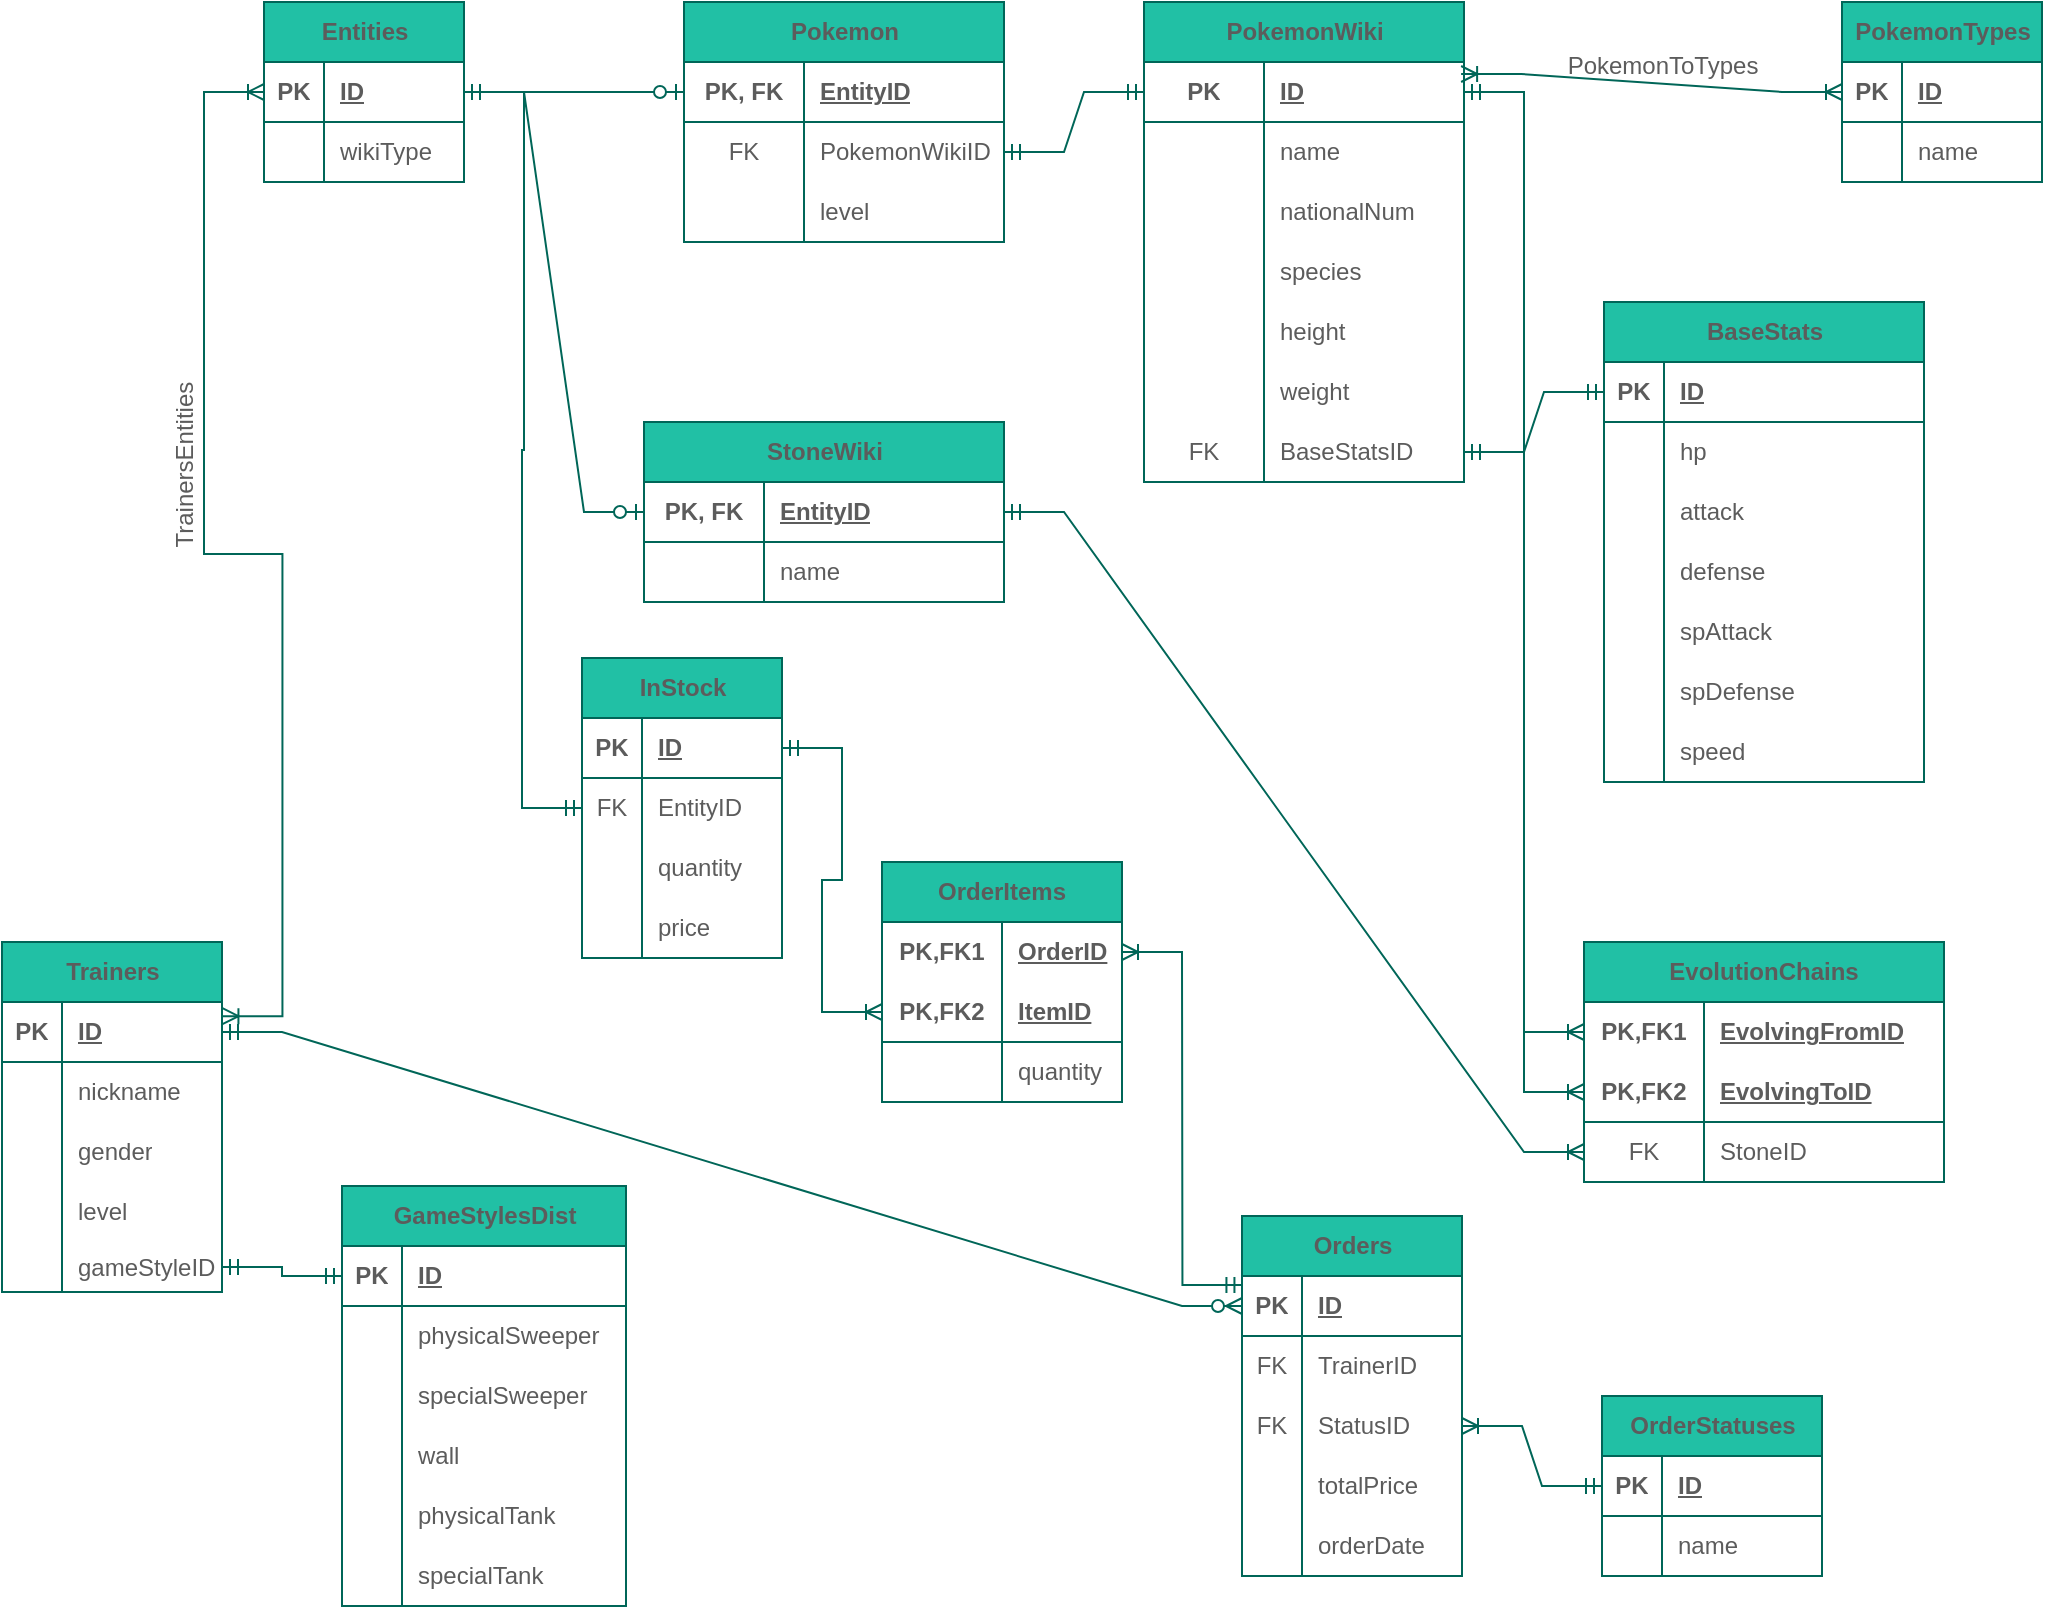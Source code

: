 <mxfile version="21.7.5" type="device">
  <diagram id="R2lEEEUBdFMjLlhIrx00" name="Page-1">
    <mxGraphModel dx="2759" dy="1212" grid="0" gridSize="10" guides="1" tooltips="1" connect="1" arrows="1" fold="1" page="1" pageScale="1" pageWidth="1169" pageHeight="827" background="#ffffff" math="0" shadow="0" extFonts="Permanent Marker^https://fonts.googleapis.com/css?family=Permanent+Marker">
      <root>
        <mxCell id="0" />
        <mxCell id="1" parent="0" />
        <mxCell id="jdBMBH9iCpjUCHstsH-d-1" value="Entities" style="shape=table;startSize=30;container=1;collapsible=1;childLayout=tableLayout;fixedRows=1;rowLines=0;fontStyle=1;align=center;resizeLast=1;html=1;labelBackgroundColor=none;fillColor=#21C0A5;strokeColor=#006658;fontColor=#5C5C5C;" parent="1" vertex="1">
          <mxGeometry x="-1029" y="10" width="100" height="90" as="geometry" />
        </mxCell>
        <mxCell id="jdBMBH9iCpjUCHstsH-d-2" value="" style="shape=tableRow;horizontal=0;startSize=0;swimlaneHead=0;swimlaneBody=0;fillColor=none;collapsible=0;dropTarget=0;points=[[0,0.5],[1,0.5]];portConstraint=eastwest;top=0;left=0;right=0;bottom=1;labelBackgroundColor=none;strokeColor=#006658;fontColor=#5C5C5C;" parent="jdBMBH9iCpjUCHstsH-d-1" vertex="1">
          <mxGeometry y="30" width="100" height="30" as="geometry" />
        </mxCell>
        <mxCell id="jdBMBH9iCpjUCHstsH-d-3" value="PK" style="shape=partialRectangle;connectable=0;fillColor=none;top=0;left=0;bottom=0;right=0;fontStyle=1;overflow=hidden;whiteSpace=wrap;html=1;labelBackgroundColor=none;strokeColor=#006658;fontColor=#5C5C5C;" parent="jdBMBH9iCpjUCHstsH-d-2" vertex="1">
          <mxGeometry width="30" height="30" as="geometry">
            <mxRectangle width="30" height="30" as="alternateBounds" />
          </mxGeometry>
        </mxCell>
        <mxCell id="jdBMBH9iCpjUCHstsH-d-4" value="ID" style="shape=partialRectangle;connectable=0;fillColor=none;top=0;left=0;bottom=0;right=0;align=left;spacingLeft=6;fontStyle=5;overflow=hidden;whiteSpace=wrap;html=1;labelBackgroundColor=none;strokeColor=#006658;fontColor=#5C5C5C;" parent="jdBMBH9iCpjUCHstsH-d-2" vertex="1">
          <mxGeometry x="30" width="70" height="30" as="geometry">
            <mxRectangle width="70" height="30" as="alternateBounds" />
          </mxGeometry>
        </mxCell>
        <mxCell id="jdBMBH9iCpjUCHstsH-d-5" value="" style="shape=tableRow;horizontal=0;startSize=0;swimlaneHead=0;swimlaneBody=0;fillColor=none;collapsible=0;dropTarget=0;points=[[0,0.5],[1,0.5]];portConstraint=eastwest;top=0;left=0;right=0;bottom=0;labelBackgroundColor=none;strokeColor=#006658;fontColor=#5C5C5C;" parent="jdBMBH9iCpjUCHstsH-d-1" vertex="1">
          <mxGeometry y="60" width="100" height="30" as="geometry" />
        </mxCell>
        <mxCell id="jdBMBH9iCpjUCHstsH-d-6" value="" style="shape=partialRectangle;connectable=0;fillColor=none;top=0;left=0;bottom=0;right=0;editable=1;overflow=hidden;whiteSpace=wrap;html=1;labelBackgroundColor=none;strokeColor=#006658;fontColor=#5C5C5C;" parent="jdBMBH9iCpjUCHstsH-d-5" vertex="1">
          <mxGeometry width="30" height="30" as="geometry">
            <mxRectangle width="30" height="30" as="alternateBounds" />
          </mxGeometry>
        </mxCell>
        <mxCell id="jdBMBH9iCpjUCHstsH-d-7" value="wikiType" style="shape=partialRectangle;connectable=0;fillColor=none;top=0;left=0;bottom=0;right=0;align=left;spacingLeft=6;overflow=hidden;whiteSpace=wrap;html=1;labelBackgroundColor=none;strokeColor=#006658;fontColor=#5C5C5C;" parent="jdBMBH9iCpjUCHstsH-d-5" vertex="1">
          <mxGeometry x="30" width="70" height="30" as="geometry">
            <mxRectangle width="70" height="30" as="alternateBounds" />
          </mxGeometry>
        </mxCell>
        <mxCell id="jdBMBH9iCpjUCHstsH-d-28" value="PokemonWiki" style="shape=table;startSize=30;container=1;collapsible=1;childLayout=tableLayout;fixedRows=1;rowLines=0;fontStyle=1;align=center;resizeLast=1;html=1;labelBackgroundColor=none;fillColor=#21C0A5;strokeColor=#006658;fontColor=#5C5C5C;" parent="1" vertex="1">
          <mxGeometry x="-589" y="10" width="160" height="240" as="geometry" />
        </mxCell>
        <mxCell id="jdBMBH9iCpjUCHstsH-d-29" value="" style="shape=tableRow;horizontal=0;startSize=0;swimlaneHead=0;swimlaneBody=0;fillColor=none;collapsible=0;dropTarget=0;points=[[0,0.5],[1,0.5]];portConstraint=eastwest;top=0;left=0;right=0;bottom=1;labelBackgroundColor=none;strokeColor=#006658;fontColor=#5C5C5C;" parent="jdBMBH9iCpjUCHstsH-d-28" vertex="1">
          <mxGeometry y="30" width="160" height="30" as="geometry" />
        </mxCell>
        <mxCell id="jdBMBH9iCpjUCHstsH-d-30" value="PK" style="shape=partialRectangle;connectable=0;fillColor=none;top=0;left=0;bottom=0;right=0;fontStyle=1;overflow=hidden;whiteSpace=wrap;html=1;labelBackgroundColor=none;strokeColor=#006658;fontColor=#5C5C5C;" parent="jdBMBH9iCpjUCHstsH-d-29" vertex="1">
          <mxGeometry width="60" height="30" as="geometry">
            <mxRectangle width="60" height="30" as="alternateBounds" />
          </mxGeometry>
        </mxCell>
        <mxCell id="jdBMBH9iCpjUCHstsH-d-31" value="ID" style="shape=partialRectangle;connectable=0;fillColor=none;top=0;left=0;bottom=0;right=0;align=left;spacingLeft=6;fontStyle=5;overflow=hidden;whiteSpace=wrap;html=1;labelBackgroundColor=none;strokeColor=#006658;fontColor=#5C5C5C;" parent="jdBMBH9iCpjUCHstsH-d-29" vertex="1">
          <mxGeometry x="60" width="100" height="30" as="geometry">
            <mxRectangle width="100" height="30" as="alternateBounds" />
          </mxGeometry>
        </mxCell>
        <mxCell id="jdBMBH9iCpjUCHstsH-d-153" value="" style="shape=tableRow;horizontal=0;startSize=0;swimlaneHead=0;swimlaneBody=0;fillColor=none;collapsible=0;dropTarget=0;points=[[0,0.5],[1,0.5]];portConstraint=eastwest;top=0;left=0;right=0;bottom=0;labelBackgroundColor=none;strokeColor=#006658;fontColor=#5C5C5C;" parent="jdBMBH9iCpjUCHstsH-d-28" vertex="1">
          <mxGeometry y="60" width="160" height="30" as="geometry" />
        </mxCell>
        <mxCell id="jdBMBH9iCpjUCHstsH-d-154" value="" style="shape=partialRectangle;connectable=0;fillColor=none;top=0;left=0;bottom=0;right=0;editable=1;overflow=hidden;whiteSpace=wrap;html=1;labelBackgroundColor=none;strokeColor=#006658;fontColor=#5C5C5C;" parent="jdBMBH9iCpjUCHstsH-d-153" vertex="1">
          <mxGeometry width="60" height="30" as="geometry">
            <mxRectangle width="60" height="30" as="alternateBounds" />
          </mxGeometry>
        </mxCell>
        <mxCell id="jdBMBH9iCpjUCHstsH-d-155" value="name" style="shape=partialRectangle;connectable=0;fillColor=none;top=0;left=0;bottom=0;right=0;align=left;spacingLeft=6;overflow=hidden;whiteSpace=wrap;html=1;labelBackgroundColor=none;strokeColor=#006658;fontColor=#5C5C5C;" parent="jdBMBH9iCpjUCHstsH-d-153" vertex="1">
          <mxGeometry x="60" width="100" height="30" as="geometry">
            <mxRectangle width="100" height="30" as="alternateBounds" />
          </mxGeometry>
        </mxCell>
        <mxCell id="jdBMBH9iCpjUCHstsH-d-150" value="" style="shape=tableRow;horizontal=0;startSize=0;swimlaneHead=0;swimlaneBody=0;fillColor=none;collapsible=0;dropTarget=0;points=[[0,0.5],[1,0.5]];portConstraint=eastwest;top=0;left=0;right=0;bottom=0;labelBackgroundColor=none;strokeColor=#006658;fontColor=#5C5C5C;" parent="jdBMBH9iCpjUCHstsH-d-28" vertex="1">
          <mxGeometry y="90" width="160" height="30" as="geometry" />
        </mxCell>
        <mxCell id="jdBMBH9iCpjUCHstsH-d-151" value="" style="shape=partialRectangle;connectable=0;fillColor=none;top=0;left=0;bottom=0;right=0;editable=1;overflow=hidden;whiteSpace=wrap;html=1;labelBackgroundColor=none;strokeColor=#006658;fontColor=#5C5C5C;" parent="jdBMBH9iCpjUCHstsH-d-150" vertex="1">
          <mxGeometry width="60" height="30" as="geometry">
            <mxRectangle width="60" height="30" as="alternateBounds" />
          </mxGeometry>
        </mxCell>
        <mxCell id="jdBMBH9iCpjUCHstsH-d-152" value="nationalNum" style="shape=partialRectangle;connectable=0;fillColor=none;top=0;left=0;bottom=0;right=0;align=left;spacingLeft=6;overflow=hidden;whiteSpace=wrap;html=1;labelBackgroundColor=none;strokeColor=#006658;fontColor=#5C5C5C;" parent="jdBMBH9iCpjUCHstsH-d-150" vertex="1">
          <mxGeometry x="60" width="100" height="30" as="geometry">
            <mxRectangle width="100" height="30" as="alternateBounds" />
          </mxGeometry>
        </mxCell>
        <mxCell id="jdBMBH9iCpjUCHstsH-d-32" value="" style="shape=tableRow;horizontal=0;startSize=0;swimlaneHead=0;swimlaneBody=0;fillColor=none;collapsible=0;dropTarget=0;points=[[0,0.5],[1,0.5]];portConstraint=eastwest;top=0;left=0;right=0;bottom=0;labelBackgroundColor=none;strokeColor=#006658;fontColor=#5C5C5C;" parent="jdBMBH9iCpjUCHstsH-d-28" vertex="1">
          <mxGeometry y="120" width="160" height="30" as="geometry" />
        </mxCell>
        <mxCell id="jdBMBH9iCpjUCHstsH-d-33" value="" style="shape=partialRectangle;connectable=0;fillColor=none;top=0;left=0;bottom=0;right=0;editable=1;overflow=hidden;whiteSpace=wrap;html=1;labelBackgroundColor=none;strokeColor=#006658;fontColor=#5C5C5C;" parent="jdBMBH9iCpjUCHstsH-d-32" vertex="1">
          <mxGeometry width="60" height="30" as="geometry">
            <mxRectangle width="60" height="30" as="alternateBounds" />
          </mxGeometry>
        </mxCell>
        <mxCell id="jdBMBH9iCpjUCHstsH-d-34" value="species" style="shape=partialRectangle;connectable=0;fillColor=none;top=0;left=0;bottom=0;right=0;align=left;spacingLeft=6;overflow=hidden;whiteSpace=wrap;html=1;labelBackgroundColor=none;strokeColor=#006658;fontColor=#5C5C5C;" parent="jdBMBH9iCpjUCHstsH-d-32" vertex="1">
          <mxGeometry x="60" width="100" height="30" as="geometry">
            <mxRectangle width="100" height="30" as="alternateBounds" />
          </mxGeometry>
        </mxCell>
        <mxCell id="jdBMBH9iCpjUCHstsH-d-156" value="" style="shape=tableRow;horizontal=0;startSize=0;swimlaneHead=0;swimlaneBody=0;fillColor=none;collapsible=0;dropTarget=0;points=[[0,0.5],[1,0.5]];portConstraint=eastwest;top=0;left=0;right=0;bottom=0;labelBackgroundColor=none;strokeColor=#006658;fontColor=#5C5C5C;" parent="jdBMBH9iCpjUCHstsH-d-28" vertex="1">
          <mxGeometry y="150" width="160" height="30" as="geometry" />
        </mxCell>
        <mxCell id="jdBMBH9iCpjUCHstsH-d-157" value="" style="shape=partialRectangle;connectable=0;fillColor=none;top=0;left=0;bottom=0;right=0;editable=1;overflow=hidden;whiteSpace=wrap;html=1;labelBackgroundColor=none;strokeColor=#006658;fontColor=#5C5C5C;" parent="jdBMBH9iCpjUCHstsH-d-156" vertex="1">
          <mxGeometry width="60" height="30" as="geometry">
            <mxRectangle width="60" height="30" as="alternateBounds" />
          </mxGeometry>
        </mxCell>
        <mxCell id="jdBMBH9iCpjUCHstsH-d-158" value="height" style="shape=partialRectangle;connectable=0;fillColor=none;top=0;left=0;bottom=0;right=0;align=left;spacingLeft=6;overflow=hidden;whiteSpace=wrap;html=1;labelBackgroundColor=none;strokeColor=#006658;fontColor=#5C5C5C;" parent="jdBMBH9iCpjUCHstsH-d-156" vertex="1">
          <mxGeometry x="60" width="100" height="30" as="geometry">
            <mxRectangle width="100" height="30" as="alternateBounds" />
          </mxGeometry>
        </mxCell>
        <mxCell id="jdBMBH9iCpjUCHstsH-d-159" value="" style="shape=tableRow;horizontal=0;startSize=0;swimlaneHead=0;swimlaneBody=0;fillColor=none;collapsible=0;dropTarget=0;points=[[0,0.5],[1,0.5]];portConstraint=eastwest;top=0;left=0;right=0;bottom=0;labelBackgroundColor=none;strokeColor=#006658;fontColor=#5C5C5C;" parent="jdBMBH9iCpjUCHstsH-d-28" vertex="1">
          <mxGeometry y="180" width="160" height="30" as="geometry" />
        </mxCell>
        <mxCell id="jdBMBH9iCpjUCHstsH-d-160" value="" style="shape=partialRectangle;connectable=0;fillColor=none;top=0;left=0;bottom=0;right=0;editable=1;overflow=hidden;whiteSpace=wrap;html=1;labelBackgroundColor=none;strokeColor=#006658;fontColor=#5C5C5C;" parent="jdBMBH9iCpjUCHstsH-d-159" vertex="1">
          <mxGeometry width="60" height="30" as="geometry">
            <mxRectangle width="60" height="30" as="alternateBounds" />
          </mxGeometry>
        </mxCell>
        <mxCell id="jdBMBH9iCpjUCHstsH-d-161" value="weight" style="shape=partialRectangle;connectable=0;fillColor=none;top=0;left=0;bottom=0;right=0;align=left;spacingLeft=6;overflow=hidden;whiteSpace=wrap;html=1;labelBackgroundColor=none;strokeColor=#006658;fontColor=#5C5C5C;" parent="jdBMBH9iCpjUCHstsH-d-159" vertex="1">
          <mxGeometry x="60" width="100" height="30" as="geometry">
            <mxRectangle width="100" height="30" as="alternateBounds" />
          </mxGeometry>
        </mxCell>
        <mxCell id="jdBMBH9iCpjUCHstsH-d-181" value="" style="shape=tableRow;horizontal=0;startSize=0;swimlaneHead=0;swimlaneBody=0;fillColor=none;collapsible=0;dropTarget=0;points=[[0,0.5],[1,0.5]];portConstraint=eastwest;top=0;left=0;right=0;bottom=0;labelBackgroundColor=none;strokeColor=#006658;fontColor=#5C5C5C;" parent="jdBMBH9iCpjUCHstsH-d-28" vertex="1">
          <mxGeometry y="210" width="160" height="30" as="geometry" />
        </mxCell>
        <mxCell id="jdBMBH9iCpjUCHstsH-d-182" value="FK" style="shape=partialRectangle;connectable=0;fillColor=none;top=0;left=0;bottom=0;right=0;editable=1;overflow=hidden;whiteSpace=wrap;html=1;labelBackgroundColor=none;strokeColor=#006658;fontColor=#5C5C5C;" parent="jdBMBH9iCpjUCHstsH-d-181" vertex="1">
          <mxGeometry width="60" height="30" as="geometry">
            <mxRectangle width="60" height="30" as="alternateBounds" />
          </mxGeometry>
        </mxCell>
        <mxCell id="jdBMBH9iCpjUCHstsH-d-183" value="BaseStatsID" style="shape=partialRectangle;connectable=0;fillColor=none;top=0;left=0;bottom=0;right=0;align=left;spacingLeft=6;overflow=hidden;whiteSpace=wrap;html=1;labelBackgroundColor=none;strokeColor=#006658;fontColor=#5C5C5C;" parent="jdBMBH9iCpjUCHstsH-d-181" vertex="1">
          <mxGeometry x="60" width="100" height="30" as="geometry">
            <mxRectangle width="100" height="30" as="alternateBounds" />
          </mxGeometry>
        </mxCell>
        <mxCell id="jdBMBH9iCpjUCHstsH-d-67" value="PokemonTypes" style="shape=table;startSize=30;container=1;collapsible=1;childLayout=tableLayout;fixedRows=1;rowLines=0;fontStyle=1;align=center;resizeLast=1;html=1;labelBackgroundColor=none;fillColor=#21C0A5;strokeColor=#006658;fontColor=#5C5C5C;" parent="1" vertex="1">
          <mxGeometry x="-240" y="10" width="100" height="90" as="geometry" />
        </mxCell>
        <mxCell id="jdBMBH9iCpjUCHstsH-d-68" value="" style="shape=tableRow;horizontal=0;startSize=0;swimlaneHead=0;swimlaneBody=0;fillColor=none;collapsible=0;dropTarget=0;points=[[0,0.5],[1,0.5]];portConstraint=eastwest;top=0;left=0;right=0;bottom=1;labelBackgroundColor=none;strokeColor=#006658;fontColor=#5C5C5C;" parent="jdBMBH9iCpjUCHstsH-d-67" vertex="1">
          <mxGeometry y="30" width="100" height="30" as="geometry" />
        </mxCell>
        <mxCell id="jdBMBH9iCpjUCHstsH-d-69" value="PK" style="shape=partialRectangle;connectable=0;fillColor=none;top=0;left=0;bottom=0;right=0;fontStyle=1;overflow=hidden;whiteSpace=wrap;html=1;labelBackgroundColor=none;strokeColor=#006658;fontColor=#5C5C5C;" parent="jdBMBH9iCpjUCHstsH-d-68" vertex="1">
          <mxGeometry width="30" height="30" as="geometry">
            <mxRectangle width="30" height="30" as="alternateBounds" />
          </mxGeometry>
        </mxCell>
        <mxCell id="jdBMBH9iCpjUCHstsH-d-70" value="ID" style="shape=partialRectangle;connectable=0;fillColor=none;top=0;left=0;bottom=0;right=0;align=left;spacingLeft=6;fontStyle=5;overflow=hidden;whiteSpace=wrap;html=1;labelBackgroundColor=none;strokeColor=#006658;fontColor=#5C5C5C;" parent="jdBMBH9iCpjUCHstsH-d-68" vertex="1">
          <mxGeometry x="30" width="70" height="30" as="geometry">
            <mxRectangle width="70" height="30" as="alternateBounds" />
          </mxGeometry>
        </mxCell>
        <mxCell id="jdBMBH9iCpjUCHstsH-d-71" value="" style="shape=tableRow;horizontal=0;startSize=0;swimlaneHead=0;swimlaneBody=0;fillColor=none;collapsible=0;dropTarget=0;points=[[0,0.5],[1,0.5]];portConstraint=eastwest;top=0;left=0;right=0;bottom=0;labelBackgroundColor=none;strokeColor=#006658;fontColor=#5C5C5C;" parent="jdBMBH9iCpjUCHstsH-d-67" vertex="1">
          <mxGeometry y="60" width="100" height="30" as="geometry" />
        </mxCell>
        <mxCell id="jdBMBH9iCpjUCHstsH-d-72" value="" style="shape=partialRectangle;connectable=0;fillColor=none;top=0;left=0;bottom=0;right=0;editable=1;overflow=hidden;whiteSpace=wrap;html=1;labelBackgroundColor=none;strokeColor=#006658;fontColor=#5C5C5C;" parent="jdBMBH9iCpjUCHstsH-d-71" vertex="1">
          <mxGeometry width="30" height="30" as="geometry">
            <mxRectangle width="30" height="30" as="alternateBounds" />
          </mxGeometry>
        </mxCell>
        <mxCell id="jdBMBH9iCpjUCHstsH-d-73" value="name" style="shape=partialRectangle;connectable=0;fillColor=none;top=0;left=0;bottom=0;right=0;align=left;spacingLeft=6;overflow=hidden;whiteSpace=wrap;html=1;labelBackgroundColor=none;strokeColor=#006658;fontColor=#5C5C5C;" parent="jdBMBH9iCpjUCHstsH-d-71" vertex="1">
          <mxGeometry x="30" width="70" height="30" as="geometry">
            <mxRectangle width="70" height="30" as="alternateBounds" />
          </mxGeometry>
        </mxCell>
        <mxCell id="jdBMBH9iCpjUCHstsH-d-82" value="Pokemon" style="shape=table;startSize=30;container=1;collapsible=1;childLayout=tableLayout;fixedRows=1;rowLines=0;fontStyle=1;align=center;resizeLast=1;html=1;labelBackgroundColor=none;fillColor=#21C0A5;strokeColor=#006658;fontColor=#5C5C5C;" parent="1" vertex="1">
          <mxGeometry x="-819" y="10" width="160" height="120" as="geometry" />
        </mxCell>
        <mxCell id="jdBMBH9iCpjUCHstsH-d-83" value="" style="shape=tableRow;horizontal=0;startSize=0;swimlaneHead=0;swimlaneBody=0;fillColor=none;collapsible=0;dropTarget=0;points=[[0,0.5],[1,0.5]];portConstraint=eastwest;top=0;left=0;right=0;bottom=1;labelBackgroundColor=none;strokeColor=#006658;fontColor=#5C5C5C;" parent="jdBMBH9iCpjUCHstsH-d-82" vertex="1">
          <mxGeometry y="30" width="160" height="30" as="geometry" />
        </mxCell>
        <mxCell id="jdBMBH9iCpjUCHstsH-d-84" value="PK, FK" style="shape=partialRectangle;connectable=0;fillColor=none;top=0;left=0;bottom=0;right=0;fontStyle=1;overflow=hidden;whiteSpace=wrap;html=1;labelBackgroundColor=none;strokeColor=#006658;fontColor=#5C5C5C;" parent="jdBMBH9iCpjUCHstsH-d-83" vertex="1">
          <mxGeometry width="60" height="30" as="geometry">
            <mxRectangle width="60" height="30" as="alternateBounds" />
          </mxGeometry>
        </mxCell>
        <mxCell id="jdBMBH9iCpjUCHstsH-d-85" value="EntityID" style="shape=partialRectangle;connectable=0;fillColor=none;top=0;left=0;bottom=0;right=0;align=left;spacingLeft=6;fontStyle=5;overflow=hidden;whiteSpace=wrap;html=1;labelBackgroundColor=none;strokeColor=#006658;fontColor=#5C5C5C;" parent="jdBMBH9iCpjUCHstsH-d-83" vertex="1">
          <mxGeometry x="60" width="100" height="30" as="geometry">
            <mxRectangle width="100" height="30" as="alternateBounds" />
          </mxGeometry>
        </mxCell>
        <mxCell id="jdBMBH9iCpjUCHstsH-d-86" value="" style="shape=tableRow;horizontal=0;startSize=0;swimlaneHead=0;swimlaneBody=0;fillColor=none;collapsible=0;dropTarget=0;points=[[0,0.5],[1,0.5]];portConstraint=eastwest;top=0;left=0;right=0;bottom=0;labelBackgroundColor=none;strokeColor=#006658;fontColor=#5C5C5C;" parent="jdBMBH9iCpjUCHstsH-d-82" vertex="1">
          <mxGeometry y="60" width="160" height="30" as="geometry" />
        </mxCell>
        <mxCell id="jdBMBH9iCpjUCHstsH-d-87" value="FK" style="shape=partialRectangle;connectable=0;fillColor=none;top=0;left=0;bottom=0;right=0;editable=1;overflow=hidden;whiteSpace=wrap;html=1;labelBackgroundColor=none;strokeColor=#006658;fontColor=#5C5C5C;" parent="jdBMBH9iCpjUCHstsH-d-86" vertex="1">
          <mxGeometry width="60" height="30" as="geometry">
            <mxRectangle width="60" height="30" as="alternateBounds" />
          </mxGeometry>
        </mxCell>
        <mxCell id="jdBMBH9iCpjUCHstsH-d-88" value="PokemonWikiID" style="shape=partialRectangle;connectable=0;fillColor=none;top=0;left=0;bottom=0;right=0;align=left;spacingLeft=6;overflow=hidden;whiteSpace=wrap;html=1;labelBackgroundColor=none;strokeColor=#006658;fontColor=#5C5C5C;" parent="jdBMBH9iCpjUCHstsH-d-86" vertex="1">
          <mxGeometry x="60" width="100" height="30" as="geometry">
            <mxRectangle width="100" height="30" as="alternateBounds" />
          </mxGeometry>
        </mxCell>
        <mxCell id="jdBMBH9iCpjUCHstsH-d-89" value="" style="shape=tableRow;horizontal=0;startSize=0;swimlaneHead=0;swimlaneBody=0;fillColor=none;collapsible=0;dropTarget=0;points=[[0,0.5],[1,0.5]];portConstraint=eastwest;top=0;left=0;right=0;bottom=0;labelBackgroundColor=none;strokeColor=#006658;fontColor=#5C5C5C;" parent="jdBMBH9iCpjUCHstsH-d-82" vertex="1">
          <mxGeometry y="90" width="160" height="30" as="geometry" />
        </mxCell>
        <mxCell id="jdBMBH9iCpjUCHstsH-d-90" value="" style="shape=partialRectangle;connectable=0;fillColor=none;top=0;left=0;bottom=0;right=0;editable=1;overflow=hidden;whiteSpace=wrap;html=1;labelBackgroundColor=none;strokeColor=#006658;fontColor=#5C5C5C;" parent="jdBMBH9iCpjUCHstsH-d-89" vertex="1">
          <mxGeometry width="60" height="30" as="geometry">
            <mxRectangle width="60" height="30" as="alternateBounds" />
          </mxGeometry>
        </mxCell>
        <mxCell id="jdBMBH9iCpjUCHstsH-d-91" value="level" style="shape=partialRectangle;connectable=0;fillColor=none;top=0;left=0;bottom=0;right=0;align=left;spacingLeft=6;overflow=hidden;whiteSpace=wrap;html=1;labelBackgroundColor=none;strokeColor=#006658;fontColor=#5C5C5C;" parent="jdBMBH9iCpjUCHstsH-d-89" vertex="1">
          <mxGeometry x="60" width="100" height="30" as="geometry">
            <mxRectangle width="100" height="30" as="alternateBounds" />
          </mxGeometry>
        </mxCell>
        <mxCell id="jdBMBH9iCpjUCHstsH-d-95" value="BaseStats" style="shape=table;startSize=30;container=1;collapsible=1;childLayout=tableLayout;fixedRows=1;rowLines=0;fontStyle=1;align=center;resizeLast=1;html=1;labelBackgroundColor=none;fillColor=#21C0A5;strokeColor=#006658;fontColor=#5C5C5C;" parent="1" vertex="1">
          <mxGeometry x="-359" y="160" width="160" height="240" as="geometry" />
        </mxCell>
        <mxCell id="jdBMBH9iCpjUCHstsH-d-96" value="" style="shape=tableRow;horizontal=0;startSize=0;swimlaneHead=0;swimlaneBody=0;fillColor=none;collapsible=0;dropTarget=0;points=[[0,0.5],[1,0.5]];portConstraint=eastwest;top=0;left=0;right=0;bottom=1;labelBackgroundColor=none;strokeColor=#006658;fontColor=#5C5C5C;" parent="jdBMBH9iCpjUCHstsH-d-95" vertex="1">
          <mxGeometry y="30" width="160" height="30" as="geometry" />
        </mxCell>
        <mxCell id="jdBMBH9iCpjUCHstsH-d-97" value="PK" style="shape=partialRectangle;connectable=0;fillColor=none;top=0;left=0;bottom=0;right=0;fontStyle=1;overflow=hidden;whiteSpace=wrap;html=1;labelBackgroundColor=none;strokeColor=#006658;fontColor=#5C5C5C;" parent="jdBMBH9iCpjUCHstsH-d-96" vertex="1">
          <mxGeometry width="30" height="30" as="geometry">
            <mxRectangle width="30" height="30" as="alternateBounds" />
          </mxGeometry>
        </mxCell>
        <mxCell id="jdBMBH9iCpjUCHstsH-d-98" value="ID" style="shape=partialRectangle;connectable=0;fillColor=none;top=0;left=0;bottom=0;right=0;align=left;spacingLeft=6;fontStyle=5;overflow=hidden;whiteSpace=wrap;html=1;labelBackgroundColor=none;strokeColor=#006658;fontColor=#5C5C5C;" parent="jdBMBH9iCpjUCHstsH-d-96" vertex="1">
          <mxGeometry x="30" width="130" height="30" as="geometry">
            <mxRectangle width="130" height="30" as="alternateBounds" />
          </mxGeometry>
        </mxCell>
        <mxCell id="jdBMBH9iCpjUCHstsH-d-99" value="" style="shape=tableRow;horizontal=0;startSize=0;swimlaneHead=0;swimlaneBody=0;fillColor=none;collapsible=0;dropTarget=0;points=[[0,0.5],[1,0.5]];portConstraint=eastwest;top=0;left=0;right=0;bottom=0;labelBackgroundColor=none;strokeColor=#006658;fontColor=#5C5C5C;" parent="jdBMBH9iCpjUCHstsH-d-95" vertex="1">
          <mxGeometry y="60" width="160" height="30" as="geometry" />
        </mxCell>
        <mxCell id="jdBMBH9iCpjUCHstsH-d-100" value="" style="shape=partialRectangle;connectable=0;fillColor=none;top=0;left=0;bottom=0;right=0;editable=1;overflow=hidden;whiteSpace=wrap;html=1;labelBackgroundColor=none;strokeColor=#006658;fontColor=#5C5C5C;" parent="jdBMBH9iCpjUCHstsH-d-99" vertex="1">
          <mxGeometry width="30" height="30" as="geometry">
            <mxRectangle width="30" height="30" as="alternateBounds" />
          </mxGeometry>
        </mxCell>
        <mxCell id="jdBMBH9iCpjUCHstsH-d-101" value="hp" style="shape=partialRectangle;connectable=0;fillColor=none;top=0;left=0;bottom=0;right=0;align=left;spacingLeft=6;overflow=hidden;whiteSpace=wrap;html=1;labelBackgroundColor=none;strokeColor=#006658;fontColor=#5C5C5C;" parent="jdBMBH9iCpjUCHstsH-d-99" vertex="1">
          <mxGeometry x="30" width="130" height="30" as="geometry">
            <mxRectangle width="130" height="30" as="alternateBounds" />
          </mxGeometry>
        </mxCell>
        <mxCell id="jdBMBH9iCpjUCHstsH-d-102" value="" style="shape=tableRow;horizontal=0;startSize=0;swimlaneHead=0;swimlaneBody=0;fillColor=none;collapsible=0;dropTarget=0;points=[[0,0.5],[1,0.5]];portConstraint=eastwest;top=0;left=0;right=0;bottom=0;labelBackgroundColor=none;strokeColor=#006658;fontColor=#5C5C5C;" parent="jdBMBH9iCpjUCHstsH-d-95" vertex="1">
          <mxGeometry y="90" width="160" height="30" as="geometry" />
        </mxCell>
        <mxCell id="jdBMBH9iCpjUCHstsH-d-103" value="" style="shape=partialRectangle;connectable=0;fillColor=none;top=0;left=0;bottom=0;right=0;editable=1;overflow=hidden;whiteSpace=wrap;html=1;labelBackgroundColor=none;strokeColor=#006658;fontColor=#5C5C5C;" parent="jdBMBH9iCpjUCHstsH-d-102" vertex="1">
          <mxGeometry width="30" height="30" as="geometry">
            <mxRectangle width="30" height="30" as="alternateBounds" />
          </mxGeometry>
        </mxCell>
        <mxCell id="jdBMBH9iCpjUCHstsH-d-104" value="attack" style="shape=partialRectangle;connectable=0;fillColor=none;top=0;left=0;bottom=0;right=0;align=left;spacingLeft=6;overflow=hidden;whiteSpace=wrap;html=1;labelBackgroundColor=none;strokeColor=#006658;fontColor=#5C5C5C;" parent="jdBMBH9iCpjUCHstsH-d-102" vertex="1">
          <mxGeometry x="30" width="130" height="30" as="geometry">
            <mxRectangle width="130" height="30" as="alternateBounds" />
          </mxGeometry>
        </mxCell>
        <mxCell id="jdBMBH9iCpjUCHstsH-d-105" value="" style="shape=tableRow;horizontal=0;startSize=0;swimlaneHead=0;swimlaneBody=0;fillColor=none;collapsible=0;dropTarget=0;points=[[0,0.5],[1,0.5]];portConstraint=eastwest;top=0;left=0;right=0;bottom=0;labelBackgroundColor=none;strokeColor=#006658;fontColor=#5C5C5C;" parent="jdBMBH9iCpjUCHstsH-d-95" vertex="1">
          <mxGeometry y="120" width="160" height="30" as="geometry" />
        </mxCell>
        <mxCell id="jdBMBH9iCpjUCHstsH-d-106" value="" style="shape=partialRectangle;connectable=0;fillColor=none;top=0;left=0;bottom=0;right=0;editable=1;overflow=hidden;whiteSpace=wrap;html=1;labelBackgroundColor=none;strokeColor=#006658;fontColor=#5C5C5C;" parent="jdBMBH9iCpjUCHstsH-d-105" vertex="1">
          <mxGeometry width="30" height="30" as="geometry">
            <mxRectangle width="30" height="30" as="alternateBounds" />
          </mxGeometry>
        </mxCell>
        <mxCell id="jdBMBH9iCpjUCHstsH-d-107" value="defense" style="shape=partialRectangle;connectable=0;fillColor=none;top=0;left=0;bottom=0;right=0;align=left;spacingLeft=6;overflow=hidden;whiteSpace=wrap;html=1;labelBackgroundColor=none;strokeColor=#006658;fontColor=#5C5C5C;" parent="jdBMBH9iCpjUCHstsH-d-105" vertex="1">
          <mxGeometry x="30" width="130" height="30" as="geometry">
            <mxRectangle width="130" height="30" as="alternateBounds" />
          </mxGeometry>
        </mxCell>
        <mxCell id="jdBMBH9iCpjUCHstsH-d-109" value="" style="shape=tableRow;horizontal=0;startSize=0;swimlaneHead=0;swimlaneBody=0;fillColor=none;collapsible=0;dropTarget=0;points=[[0,0.5],[1,0.5]];portConstraint=eastwest;top=0;left=0;right=0;bottom=0;labelBackgroundColor=none;strokeColor=#006658;fontColor=#5C5C5C;" parent="jdBMBH9iCpjUCHstsH-d-95" vertex="1">
          <mxGeometry y="150" width="160" height="30" as="geometry" />
        </mxCell>
        <mxCell id="jdBMBH9iCpjUCHstsH-d-110" value="" style="shape=partialRectangle;connectable=0;fillColor=none;top=0;left=0;bottom=0;right=0;editable=1;overflow=hidden;whiteSpace=wrap;html=1;labelBackgroundColor=none;strokeColor=#006658;fontColor=#5C5C5C;" parent="jdBMBH9iCpjUCHstsH-d-109" vertex="1">
          <mxGeometry width="30" height="30" as="geometry">
            <mxRectangle width="30" height="30" as="alternateBounds" />
          </mxGeometry>
        </mxCell>
        <mxCell id="jdBMBH9iCpjUCHstsH-d-111" value="spAttack" style="shape=partialRectangle;connectable=0;fillColor=none;top=0;left=0;bottom=0;right=0;align=left;spacingLeft=6;overflow=hidden;whiteSpace=wrap;html=1;labelBackgroundColor=none;strokeColor=#006658;fontColor=#5C5C5C;" parent="jdBMBH9iCpjUCHstsH-d-109" vertex="1">
          <mxGeometry x="30" width="130" height="30" as="geometry">
            <mxRectangle width="130" height="30" as="alternateBounds" />
          </mxGeometry>
        </mxCell>
        <mxCell id="jdBMBH9iCpjUCHstsH-d-112" value="" style="shape=tableRow;horizontal=0;startSize=0;swimlaneHead=0;swimlaneBody=0;fillColor=none;collapsible=0;dropTarget=0;points=[[0,0.5],[1,0.5]];portConstraint=eastwest;top=0;left=0;right=0;bottom=0;labelBackgroundColor=none;strokeColor=#006658;fontColor=#5C5C5C;" parent="jdBMBH9iCpjUCHstsH-d-95" vertex="1">
          <mxGeometry y="180" width="160" height="30" as="geometry" />
        </mxCell>
        <mxCell id="jdBMBH9iCpjUCHstsH-d-113" value="" style="shape=partialRectangle;connectable=0;fillColor=none;top=0;left=0;bottom=0;right=0;editable=1;overflow=hidden;whiteSpace=wrap;html=1;labelBackgroundColor=none;strokeColor=#006658;fontColor=#5C5C5C;" parent="jdBMBH9iCpjUCHstsH-d-112" vertex="1">
          <mxGeometry width="30" height="30" as="geometry">
            <mxRectangle width="30" height="30" as="alternateBounds" />
          </mxGeometry>
        </mxCell>
        <mxCell id="jdBMBH9iCpjUCHstsH-d-114" value="spDefense" style="shape=partialRectangle;connectable=0;fillColor=none;top=0;left=0;bottom=0;right=0;align=left;spacingLeft=6;overflow=hidden;whiteSpace=wrap;html=1;labelBackgroundColor=none;strokeColor=#006658;fontColor=#5C5C5C;" parent="jdBMBH9iCpjUCHstsH-d-112" vertex="1">
          <mxGeometry x="30" width="130" height="30" as="geometry">
            <mxRectangle width="130" height="30" as="alternateBounds" />
          </mxGeometry>
        </mxCell>
        <mxCell id="jdBMBH9iCpjUCHstsH-d-115" value="" style="shape=tableRow;horizontal=0;startSize=0;swimlaneHead=0;swimlaneBody=0;fillColor=none;collapsible=0;dropTarget=0;points=[[0,0.5],[1,0.5]];portConstraint=eastwest;top=0;left=0;right=0;bottom=0;labelBackgroundColor=none;strokeColor=#006658;fontColor=#5C5C5C;" parent="jdBMBH9iCpjUCHstsH-d-95" vertex="1">
          <mxGeometry y="210" width="160" height="30" as="geometry" />
        </mxCell>
        <mxCell id="jdBMBH9iCpjUCHstsH-d-116" value="" style="shape=partialRectangle;connectable=0;fillColor=none;top=0;left=0;bottom=0;right=0;editable=1;overflow=hidden;whiteSpace=wrap;html=1;labelBackgroundColor=none;strokeColor=#006658;fontColor=#5C5C5C;" parent="jdBMBH9iCpjUCHstsH-d-115" vertex="1">
          <mxGeometry width="30" height="30" as="geometry">
            <mxRectangle width="30" height="30" as="alternateBounds" />
          </mxGeometry>
        </mxCell>
        <mxCell id="jdBMBH9iCpjUCHstsH-d-117" value="speed" style="shape=partialRectangle;connectable=0;fillColor=none;top=0;left=0;bottom=0;right=0;align=left;spacingLeft=6;overflow=hidden;whiteSpace=wrap;html=1;labelBackgroundColor=none;strokeColor=#006658;fontColor=#5C5C5C;" parent="jdBMBH9iCpjUCHstsH-d-115" vertex="1">
          <mxGeometry x="30" width="130" height="30" as="geometry">
            <mxRectangle width="130" height="30" as="alternateBounds" />
          </mxGeometry>
        </mxCell>
        <mxCell id="jdBMBH9iCpjUCHstsH-d-184" value="" style="edgeStyle=entityRelationEdgeStyle;fontSize=12;html=1;endArrow=ERmandOne;startArrow=ERmandOne;rounded=0;labelBackgroundColor=none;strokeColor=#006658;fontColor=default;" parent="1" source="jdBMBH9iCpjUCHstsH-d-181" target="jdBMBH9iCpjUCHstsH-d-96" edge="1">
          <mxGeometry width="100" height="100" relative="1" as="geometry">
            <mxPoint x="-202" y="585" as="sourcePoint" />
            <mxPoint x="-102" y="485" as="targetPoint" />
          </mxGeometry>
        </mxCell>
        <mxCell id="jdBMBH9iCpjUCHstsH-d-186" value="" style="edgeStyle=entityRelationEdgeStyle;fontSize=12;html=1;endArrow=ERmandOne;startArrow=ERmandOne;rounded=0;exitX=1;exitY=0.5;exitDx=0;exitDy=0;labelBackgroundColor=none;strokeColor=#006658;fontColor=default;" parent="1" source="jdBMBH9iCpjUCHstsH-d-86" target="jdBMBH9iCpjUCHstsH-d-29" edge="1">
          <mxGeometry width="100" height="100" relative="1" as="geometry">
            <mxPoint x="-542" y="70" as="sourcePoint" />
            <mxPoint x="-442" y="110" as="targetPoint" />
          </mxGeometry>
        </mxCell>
        <mxCell id="jdBMBH9iCpjUCHstsH-d-200" value="StoneWiki" style="shape=table;startSize=30;container=1;collapsible=1;childLayout=tableLayout;fixedRows=1;rowLines=0;fontStyle=1;align=center;resizeLast=1;html=1;labelBackgroundColor=none;fillColor=#21C0A5;strokeColor=#006658;fontColor=#5C5C5C;" parent="1" vertex="1">
          <mxGeometry x="-839" y="220" width="180" height="90" as="geometry" />
        </mxCell>
        <mxCell id="jdBMBH9iCpjUCHstsH-d-201" value="" style="shape=tableRow;horizontal=0;startSize=0;swimlaneHead=0;swimlaneBody=0;fillColor=none;collapsible=0;dropTarget=0;points=[[0,0.5],[1,0.5]];portConstraint=eastwest;top=0;left=0;right=0;bottom=1;labelBackgroundColor=none;strokeColor=#006658;fontColor=#5C5C5C;" parent="jdBMBH9iCpjUCHstsH-d-200" vertex="1">
          <mxGeometry y="30" width="180" height="30" as="geometry" />
        </mxCell>
        <mxCell id="jdBMBH9iCpjUCHstsH-d-202" value="PK, FK" style="shape=partialRectangle;connectable=0;fillColor=none;top=0;left=0;bottom=0;right=0;fontStyle=1;overflow=hidden;whiteSpace=wrap;html=1;labelBackgroundColor=none;strokeColor=#006658;fontColor=#5C5C5C;" parent="jdBMBH9iCpjUCHstsH-d-201" vertex="1">
          <mxGeometry width="60" height="30" as="geometry">
            <mxRectangle width="60" height="30" as="alternateBounds" />
          </mxGeometry>
        </mxCell>
        <mxCell id="jdBMBH9iCpjUCHstsH-d-203" value="EntityID" style="shape=partialRectangle;connectable=0;fillColor=none;top=0;left=0;bottom=0;right=0;align=left;spacingLeft=6;fontStyle=5;overflow=hidden;whiteSpace=wrap;html=1;labelBackgroundColor=none;strokeColor=#006658;fontColor=#5C5C5C;" parent="jdBMBH9iCpjUCHstsH-d-201" vertex="1">
          <mxGeometry x="60" width="120" height="30" as="geometry">
            <mxRectangle width="120" height="30" as="alternateBounds" />
          </mxGeometry>
        </mxCell>
        <mxCell id="jdBMBH9iCpjUCHstsH-d-204" value="" style="shape=tableRow;horizontal=0;startSize=0;swimlaneHead=0;swimlaneBody=0;fillColor=none;collapsible=0;dropTarget=0;points=[[0,0.5],[1,0.5]];portConstraint=eastwest;top=0;left=0;right=0;bottom=0;labelBackgroundColor=none;strokeColor=#006658;fontColor=#5C5C5C;" parent="jdBMBH9iCpjUCHstsH-d-200" vertex="1">
          <mxGeometry y="60" width="180" height="30" as="geometry" />
        </mxCell>
        <mxCell id="jdBMBH9iCpjUCHstsH-d-205" value="" style="shape=partialRectangle;connectable=0;fillColor=none;top=0;left=0;bottom=0;right=0;editable=1;overflow=hidden;whiteSpace=wrap;html=1;labelBackgroundColor=none;strokeColor=#006658;fontColor=#5C5C5C;" parent="jdBMBH9iCpjUCHstsH-d-204" vertex="1">
          <mxGeometry width="60" height="30" as="geometry">
            <mxRectangle width="60" height="30" as="alternateBounds" />
          </mxGeometry>
        </mxCell>
        <mxCell id="jdBMBH9iCpjUCHstsH-d-206" value="name" style="shape=partialRectangle;connectable=0;fillColor=none;top=0;left=0;bottom=0;right=0;align=left;spacingLeft=6;overflow=hidden;whiteSpace=wrap;html=1;labelBackgroundColor=none;strokeColor=#006658;fontColor=#5C5C5C;" parent="jdBMBH9iCpjUCHstsH-d-204" vertex="1">
          <mxGeometry x="60" width="120" height="30" as="geometry">
            <mxRectangle width="120" height="30" as="alternateBounds" />
          </mxGeometry>
        </mxCell>
        <mxCell id="jdBMBH9iCpjUCHstsH-d-232" value="EvolutionChains" style="shape=table;startSize=30;container=1;collapsible=1;childLayout=tableLayout;fixedRows=1;rowLines=0;fontStyle=1;align=center;resizeLast=1;html=1;whiteSpace=wrap;labelBackgroundColor=none;fillColor=#21C0A5;strokeColor=#006658;fontColor=#5C5C5C;" parent="1" vertex="1">
          <mxGeometry x="-369" y="480" width="180" height="120" as="geometry" />
        </mxCell>
        <mxCell id="jdBMBH9iCpjUCHstsH-d-233" value="" style="shape=tableRow;horizontal=0;startSize=0;swimlaneHead=0;swimlaneBody=0;fillColor=none;collapsible=0;dropTarget=0;points=[[0,0.5],[1,0.5]];portConstraint=eastwest;top=0;left=0;right=0;bottom=0;html=1;labelBackgroundColor=none;strokeColor=#006658;fontColor=#5C5C5C;" parent="jdBMBH9iCpjUCHstsH-d-232" vertex="1">
          <mxGeometry y="30" width="180" height="30" as="geometry" />
        </mxCell>
        <mxCell id="jdBMBH9iCpjUCHstsH-d-234" value="PK,FK1" style="shape=partialRectangle;connectable=0;fillColor=none;top=0;left=0;bottom=0;right=0;fontStyle=1;overflow=hidden;html=1;whiteSpace=wrap;labelBackgroundColor=none;strokeColor=#006658;fontColor=#5C5C5C;" parent="jdBMBH9iCpjUCHstsH-d-233" vertex="1">
          <mxGeometry width="60" height="30" as="geometry">
            <mxRectangle width="60" height="30" as="alternateBounds" />
          </mxGeometry>
        </mxCell>
        <mxCell id="jdBMBH9iCpjUCHstsH-d-235" value="EvolvingFromID" style="shape=partialRectangle;connectable=0;fillColor=none;top=0;left=0;bottom=0;right=0;align=left;spacingLeft=6;fontStyle=5;overflow=hidden;html=1;whiteSpace=wrap;labelBackgroundColor=none;strokeColor=#006658;fontColor=#5C5C5C;" parent="jdBMBH9iCpjUCHstsH-d-233" vertex="1">
          <mxGeometry x="60" width="120" height="30" as="geometry">
            <mxRectangle width="120" height="30" as="alternateBounds" />
          </mxGeometry>
        </mxCell>
        <mxCell id="jdBMBH9iCpjUCHstsH-d-236" value="" style="shape=tableRow;horizontal=0;startSize=0;swimlaneHead=0;swimlaneBody=0;fillColor=none;collapsible=0;dropTarget=0;points=[[0,0.5],[1,0.5]];portConstraint=eastwest;top=0;left=0;right=0;bottom=1;html=1;labelBackgroundColor=none;strokeColor=#006658;fontColor=#5C5C5C;" parent="jdBMBH9iCpjUCHstsH-d-232" vertex="1">
          <mxGeometry y="60" width="180" height="30" as="geometry" />
        </mxCell>
        <mxCell id="jdBMBH9iCpjUCHstsH-d-237" value="PK,FK2" style="shape=partialRectangle;connectable=0;fillColor=none;top=0;left=0;bottom=0;right=0;fontStyle=1;overflow=hidden;html=1;whiteSpace=wrap;labelBackgroundColor=none;strokeColor=#006658;fontColor=#5C5C5C;" parent="jdBMBH9iCpjUCHstsH-d-236" vertex="1">
          <mxGeometry width="60" height="30" as="geometry">
            <mxRectangle width="60" height="30" as="alternateBounds" />
          </mxGeometry>
        </mxCell>
        <mxCell id="jdBMBH9iCpjUCHstsH-d-238" value="EvolvingToID" style="shape=partialRectangle;connectable=0;fillColor=none;top=0;left=0;bottom=0;right=0;align=left;spacingLeft=6;fontStyle=5;overflow=hidden;html=1;whiteSpace=wrap;labelBackgroundColor=none;strokeColor=#006658;fontColor=#5C5C5C;" parent="jdBMBH9iCpjUCHstsH-d-236" vertex="1">
          <mxGeometry x="60" width="120" height="30" as="geometry">
            <mxRectangle width="120" height="30" as="alternateBounds" />
          </mxGeometry>
        </mxCell>
        <mxCell id="jdBMBH9iCpjUCHstsH-d-239" value="" style="shape=tableRow;horizontal=0;startSize=0;swimlaneHead=0;swimlaneBody=0;fillColor=none;collapsible=0;dropTarget=0;points=[[0,0.5],[1,0.5]];portConstraint=eastwest;top=0;left=0;right=0;bottom=0;html=1;labelBackgroundColor=none;strokeColor=#006658;fontColor=#5C5C5C;" parent="jdBMBH9iCpjUCHstsH-d-232" vertex="1">
          <mxGeometry y="90" width="180" height="30" as="geometry" />
        </mxCell>
        <mxCell id="jdBMBH9iCpjUCHstsH-d-240" value="FK" style="shape=partialRectangle;connectable=0;fillColor=none;top=0;left=0;bottom=0;right=0;editable=1;overflow=hidden;html=1;whiteSpace=wrap;labelBackgroundColor=none;strokeColor=#006658;fontColor=#5C5C5C;" parent="jdBMBH9iCpjUCHstsH-d-239" vertex="1">
          <mxGeometry width="60" height="30" as="geometry">
            <mxRectangle width="60" height="30" as="alternateBounds" />
          </mxGeometry>
        </mxCell>
        <mxCell id="jdBMBH9iCpjUCHstsH-d-241" value="StoneID" style="shape=partialRectangle;connectable=0;fillColor=none;top=0;left=0;bottom=0;right=0;align=left;spacingLeft=6;overflow=hidden;html=1;whiteSpace=wrap;labelBackgroundColor=none;strokeColor=#006658;fontColor=#5C5C5C;" parent="jdBMBH9iCpjUCHstsH-d-239" vertex="1">
          <mxGeometry x="60" width="120" height="30" as="geometry">
            <mxRectangle width="120" height="30" as="alternateBounds" />
          </mxGeometry>
        </mxCell>
        <mxCell id="jdBMBH9iCpjUCHstsH-d-245" value="" style="edgeStyle=entityRelationEdgeStyle;fontSize=12;html=1;endArrow=ERoneToMany;startArrow=ERmandOne;rounded=0;exitX=1;exitY=0.5;exitDx=0;exitDy=0;labelBackgroundColor=none;strokeColor=#006658;fontColor=default;" parent="1" source="jdBMBH9iCpjUCHstsH-d-29" target="jdBMBH9iCpjUCHstsH-d-233" edge="1">
          <mxGeometry width="100" height="100" relative="1" as="geometry">
            <mxPoint x="-32" y="645" as="sourcePoint" />
            <mxPoint x="68" y="545" as="targetPoint" />
          </mxGeometry>
        </mxCell>
        <mxCell id="jdBMBH9iCpjUCHstsH-d-246" value="" style="edgeStyle=entityRelationEdgeStyle;fontSize=12;html=1;endArrow=ERoneToMany;startArrow=ERmandOne;rounded=0;exitX=1;exitY=0.5;exitDx=0;exitDy=0;labelBackgroundColor=none;strokeColor=#006658;fontColor=default;" parent="1" source="jdBMBH9iCpjUCHstsH-d-29" target="jdBMBH9iCpjUCHstsH-d-236" edge="1">
          <mxGeometry width="100" height="100" relative="1" as="geometry">
            <mxPoint x="-22" y="110" as="sourcePoint" />
            <mxPoint x="28" y="500" as="targetPoint" />
            <Array as="points">
              <mxPoint x="48" y="310" />
              <mxPoint x="18" y="215" />
            </Array>
          </mxGeometry>
        </mxCell>
        <mxCell id="jdBMBH9iCpjUCHstsH-d-247" value="" style="edgeStyle=entityRelationEdgeStyle;fontSize=12;html=1;endArrow=ERoneToMany;startArrow=ERmandOne;rounded=0;exitX=1;exitY=0.5;exitDx=0;exitDy=0;entryX=0;entryY=0.5;entryDx=0;entryDy=0;labelBackgroundColor=none;strokeColor=#006658;fontColor=default;" parent="1" source="jdBMBH9iCpjUCHstsH-d-201" target="jdBMBH9iCpjUCHstsH-d-239" edge="1">
          <mxGeometry width="100" height="100" relative="1" as="geometry">
            <mxPoint x="-322" y="695" as="sourcePoint" />
            <mxPoint x="-222" y="595" as="targetPoint" />
          </mxGeometry>
        </mxCell>
        <mxCell id="jdBMBH9iCpjUCHstsH-d-249" value="InStock" style="shape=table;startSize=30;container=1;collapsible=1;childLayout=tableLayout;fixedRows=1;rowLines=0;fontStyle=1;align=center;resizeLast=1;html=1;labelBackgroundColor=none;fillColor=#21C0A5;strokeColor=#006658;fontColor=#5C5C5C;" parent="1" vertex="1">
          <mxGeometry x="-870" y="338" width="100.0" height="150" as="geometry" />
        </mxCell>
        <mxCell id="jdBMBH9iCpjUCHstsH-d-250" value="" style="shape=tableRow;horizontal=0;startSize=0;swimlaneHead=0;swimlaneBody=0;fillColor=none;collapsible=0;dropTarget=0;points=[[0,0.5],[1,0.5]];portConstraint=eastwest;top=0;left=0;right=0;bottom=1;labelBackgroundColor=none;strokeColor=#006658;fontColor=#5C5C5C;" parent="jdBMBH9iCpjUCHstsH-d-249" vertex="1">
          <mxGeometry y="30" width="100.0" height="30" as="geometry" />
        </mxCell>
        <mxCell id="jdBMBH9iCpjUCHstsH-d-251" value="PK" style="shape=partialRectangle;connectable=0;fillColor=none;top=0;left=0;bottom=0;right=0;fontStyle=1;overflow=hidden;whiteSpace=wrap;html=1;labelBackgroundColor=none;strokeColor=#006658;fontColor=#5C5C5C;" parent="jdBMBH9iCpjUCHstsH-d-250" vertex="1">
          <mxGeometry width="30" height="30" as="geometry">
            <mxRectangle width="30" height="30" as="alternateBounds" />
          </mxGeometry>
        </mxCell>
        <mxCell id="jdBMBH9iCpjUCHstsH-d-252" value="ID" style="shape=partialRectangle;connectable=0;fillColor=none;top=0;left=0;bottom=0;right=0;align=left;spacingLeft=6;fontStyle=5;overflow=hidden;whiteSpace=wrap;html=1;labelBackgroundColor=none;strokeColor=#006658;fontColor=#5C5C5C;" parent="jdBMBH9iCpjUCHstsH-d-250" vertex="1">
          <mxGeometry x="30" width="70.0" height="30" as="geometry">
            <mxRectangle width="70.0" height="30" as="alternateBounds" />
          </mxGeometry>
        </mxCell>
        <mxCell id="jdBMBH9iCpjUCHstsH-d-253" value="" style="shape=tableRow;horizontal=0;startSize=0;swimlaneHead=0;swimlaneBody=0;fillColor=none;collapsible=0;dropTarget=0;points=[[0,0.5],[1,0.5]];portConstraint=eastwest;top=0;left=0;right=0;bottom=0;labelBackgroundColor=none;strokeColor=#006658;fontColor=#5C5C5C;" parent="jdBMBH9iCpjUCHstsH-d-249" vertex="1">
          <mxGeometry y="60" width="100.0" height="30" as="geometry" />
        </mxCell>
        <mxCell id="jdBMBH9iCpjUCHstsH-d-254" value="FK" style="shape=partialRectangle;connectable=0;fillColor=none;top=0;left=0;bottom=0;right=0;editable=1;overflow=hidden;whiteSpace=wrap;html=1;labelBackgroundColor=none;strokeColor=#006658;fontColor=#5C5C5C;" parent="jdBMBH9iCpjUCHstsH-d-253" vertex="1">
          <mxGeometry width="30" height="30" as="geometry">
            <mxRectangle width="30" height="30" as="alternateBounds" />
          </mxGeometry>
        </mxCell>
        <mxCell id="jdBMBH9iCpjUCHstsH-d-255" value="EntityID" style="shape=partialRectangle;connectable=0;fillColor=none;top=0;left=0;bottom=0;right=0;align=left;spacingLeft=6;overflow=hidden;whiteSpace=wrap;html=1;labelBackgroundColor=none;strokeColor=#006658;fontColor=#5C5C5C;" parent="jdBMBH9iCpjUCHstsH-d-253" vertex="1">
          <mxGeometry x="30" width="70.0" height="30" as="geometry">
            <mxRectangle width="70.0" height="30" as="alternateBounds" />
          </mxGeometry>
        </mxCell>
        <mxCell id="jdBMBH9iCpjUCHstsH-d-256" value="" style="shape=tableRow;horizontal=0;startSize=0;swimlaneHead=0;swimlaneBody=0;fillColor=none;collapsible=0;dropTarget=0;points=[[0,0.5],[1,0.5]];portConstraint=eastwest;top=0;left=0;right=0;bottom=0;labelBackgroundColor=none;strokeColor=#006658;fontColor=#5C5C5C;" parent="jdBMBH9iCpjUCHstsH-d-249" vertex="1">
          <mxGeometry y="90" width="100.0" height="30" as="geometry" />
        </mxCell>
        <mxCell id="jdBMBH9iCpjUCHstsH-d-257" value="" style="shape=partialRectangle;connectable=0;fillColor=none;top=0;left=0;bottom=0;right=0;editable=1;overflow=hidden;whiteSpace=wrap;html=1;labelBackgroundColor=none;strokeColor=#006658;fontColor=#5C5C5C;" parent="jdBMBH9iCpjUCHstsH-d-256" vertex="1">
          <mxGeometry width="30" height="30" as="geometry">
            <mxRectangle width="30" height="30" as="alternateBounds" />
          </mxGeometry>
        </mxCell>
        <mxCell id="jdBMBH9iCpjUCHstsH-d-258" value="quantity" style="shape=partialRectangle;connectable=0;fillColor=none;top=0;left=0;bottom=0;right=0;align=left;spacingLeft=6;overflow=hidden;whiteSpace=wrap;html=1;labelBackgroundColor=none;strokeColor=#006658;fontColor=#5C5C5C;" parent="jdBMBH9iCpjUCHstsH-d-256" vertex="1">
          <mxGeometry x="30" width="70.0" height="30" as="geometry">
            <mxRectangle width="70.0" height="30" as="alternateBounds" />
          </mxGeometry>
        </mxCell>
        <mxCell id="jdBMBH9iCpjUCHstsH-d-259" value="" style="shape=tableRow;horizontal=0;startSize=0;swimlaneHead=0;swimlaneBody=0;fillColor=none;collapsible=0;dropTarget=0;points=[[0,0.5],[1,0.5]];portConstraint=eastwest;top=0;left=0;right=0;bottom=0;labelBackgroundColor=none;strokeColor=#006658;fontColor=#5C5C5C;" parent="jdBMBH9iCpjUCHstsH-d-249" vertex="1">
          <mxGeometry y="120" width="100.0" height="30" as="geometry" />
        </mxCell>
        <mxCell id="jdBMBH9iCpjUCHstsH-d-260" value="" style="shape=partialRectangle;connectable=0;fillColor=none;top=0;left=0;bottom=0;right=0;editable=1;overflow=hidden;whiteSpace=wrap;html=1;labelBackgroundColor=none;strokeColor=#006658;fontColor=#5C5C5C;" parent="jdBMBH9iCpjUCHstsH-d-259" vertex="1">
          <mxGeometry width="30" height="30" as="geometry">
            <mxRectangle width="30" height="30" as="alternateBounds" />
          </mxGeometry>
        </mxCell>
        <mxCell id="jdBMBH9iCpjUCHstsH-d-261" value="price" style="shape=partialRectangle;connectable=0;fillColor=none;top=0;left=0;bottom=0;right=0;align=left;spacingLeft=6;overflow=hidden;whiteSpace=wrap;html=1;labelBackgroundColor=none;strokeColor=#006658;fontColor=#5C5C5C;" parent="jdBMBH9iCpjUCHstsH-d-259" vertex="1">
          <mxGeometry x="30" width="70.0" height="30" as="geometry">
            <mxRectangle width="70.0" height="30" as="alternateBounds" />
          </mxGeometry>
        </mxCell>
        <mxCell id="jdBMBH9iCpjUCHstsH-d-262" value="" style="edgeStyle=entityRelationEdgeStyle;fontSize=12;html=1;endArrow=ERmandOne;startArrow=ERmandOne;rounded=0;exitX=1;exitY=0.5;exitDx=0;exitDy=0;entryX=0;entryY=0.5;entryDx=0;entryDy=0;labelBackgroundColor=none;strokeColor=#006658;fontColor=default;" parent="1" source="jdBMBH9iCpjUCHstsH-d-2" target="jdBMBH9iCpjUCHstsH-d-253" edge="1">
          <mxGeometry width="100" height="100" relative="1" as="geometry">
            <mxPoint x="-692" y="595" as="sourcePoint" />
            <mxPoint x="-592" y="495" as="targetPoint" />
          </mxGeometry>
        </mxCell>
        <mxCell id="jdBMBH9iCpjUCHstsH-d-263" value="Trainers" style="shape=table;startSize=30;container=1;collapsible=1;childLayout=tableLayout;fixedRows=1;rowLines=0;fontStyle=1;align=center;resizeLast=1;html=1;labelBackgroundColor=none;fillColor=#21C0A5;strokeColor=#006658;fontColor=#5C5C5C;" parent="1" vertex="1">
          <mxGeometry x="-1160" y="480" width="110.0" height="175" as="geometry" />
        </mxCell>
        <mxCell id="jdBMBH9iCpjUCHstsH-d-264" value="" style="shape=tableRow;horizontal=0;startSize=0;swimlaneHead=0;swimlaneBody=0;fillColor=none;collapsible=0;dropTarget=0;points=[[0,0.5],[1,0.5]];portConstraint=eastwest;top=0;left=0;right=0;bottom=1;labelBackgroundColor=none;strokeColor=#006658;fontColor=#5C5C5C;" parent="jdBMBH9iCpjUCHstsH-d-263" vertex="1">
          <mxGeometry y="30" width="110.0" height="30" as="geometry" />
        </mxCell>
        <mxCell id="jdBMBH9iCpjUCHstsH-d-265" value="PK" style="shape=partialRectangle;connectable=0;fillColor=none;top=0;left=0;bottom=0;right=0;fontStyle=1;overflow=hidden;whiteSpace=wrap;html=1;labelBackgroundColor=none;strokeColor=#006658;fontColor=#5C5C5C;" parent="jdBMBH9iCpjUCHstsH-d-264" vertex="1">
          <mxGeometry width="30" height="30" as="geometry">
            <mxRectangle width="30" height="30" as="alternateBounds" />
          </mxGeometry>
        </mxCell>
        <mxCell id="jdBMBH9iCpjUCHstsH-d-266" value="ID" style="shape=partialRectangle;connectable=0;fillColor=none;top=0;left=0;bottom=0;right=0;align=left;spacingLeft=6;fontStyle=5;overflow=hidden;whiteSpace=wrap;html=1;labelBackgroundColor=none;strokeColor=#006658;fontColor=#5C5C5C;" parent="jdBMBH9iCpjUCHstsH-d-264" vertex="1">
          <mxGeometry x="30" width="80.0" height="30" as="geometry">
            <mxRectangle width="80.0" height="30" as="alternateBounds" />
          </mxGeometry>
        </mxCell>
        <mxCell id="jdBMBH9iCpjUCHstsH-d-267" value="" style="shape=tableRow;horizontal=0;startSize=0;swimlaneHead=0;swimlaneBody=0;fillColor=none;collapsible=0;dropTarget=0;points=[[0,0.5],[1,0.5]];portConstraint=eastwest;top=0;left=0;right=0;bottom=0;labelBackgroundColor=none;strokeColor=#006658;fontColor=#5C5C5C;" parent="jdBMBH9iCpjUCHstsH-d-263" vertex="1">
          <mxGeometry y="60" width="110.0" height="30" as="geometry" />
        </mxCell>
        <mxCell id="jdBMBH9iCpjUCHstsH-d-268" value="" style="shape=partialRectangle;connectable=0;fillColor=none;top=0;left=0;bottom=0;right=0;editable=1;overflow=hidden;whiteSpace=wrap;html=1;labelBackgroundColor=none;strokeColor=#006658;fontColor=#5C5C5C;" parent="jdBMBH9iCpjUCHstsH-d-267" vertex="1">
          <mxGeometry width="30" height="30" as="geometry">
            <mxRectangle width="30" height="30" as="alternateBounds" />
          </mxGeometry>
        </mxCell>
        <mxCell id="jdBMBH9iCpjUCHstsH-d-269" value="nickname" style="shape=partialRectangle;connectable=0;fillColor=none;top=0;left=0;bottom=0;right=0;align=left;spacingLeft=6;overflow=hidden;whiteSpace=wrap;html=1;labelBackgroundColor=none;strokeColor=#006658;fontColor=#5C5C5C;" parent="jdBMBH9iCpjUCHstsH-d-267" vertex="1">
          <mxGeometry x="30" width="80.0" height="30" as="geometry">
            <mxRectangle width="80.0" height="30" as="alternateBounds" />
          </mxGeometry>
        </mxCell>
        <mxCell id="jdBMBH9iCpjUCHstsH-d-270" value="" style="shape=tableRow;horizontal=0;startSize=0;swimlaneHead=0;swimlaneBody=0;fillColor=none;collapsible=0;dropTarget=0;points=[[0,0.5],[1,0.5]];portConstraint=eastwest;top=0;left=0;right=0;bottom=0;labelBackgroundColor=none;strokeColor=#006658;fontColor=#5C5C5C;" parent="jdBMBH9iCpjUCHstsH-d-263" vertex="1">
          <mxGeometry y="90" width="110.0" height="30" as="geometry" />
        </mxCell>
        <mxCell id="jdBMBH9iCpjUCHstsH-d-271" value="" style="shape=partialRectangle;connectable=0;fillColor=none;top=0;left=0;bottom=0;right=0;editable=1;overflow=hidden;whiteSpace=wrap;html=1;labelBackgroundColor=none;strokeColor=#006658;fontColor=#5C5C5C;" parent="jdBMBH9iCpjUCHstsH-d-270" vertex="1">
          <mxGeometry width="30" height="30" as="geometry">
            <mxRectangle width="30" height="30" as="alternateBounds" />
          </mxGeometry>
        </mxCell>
        <mxCell id="jdBMBH9iCpjUCHstsH-d-272" value="gender" style="shape=partialRectangle;connectable=0;fillColor=none;top=0;left=0;bottom=0;right=0;align=left;spacingLeft=6;overflow=hidden;whiteSpace=wrap;html=1;labelBackgroundColor=none;strokeColor=#006658;fontColor=#5C5C5C;" parent="jdBMBH9iCpjUCHstsH-d-270" vertex="1">
          <mxGeometry x="30" width="80.0" height="30" as="geometry">
            <mxRectangle width="80.0" height="30" as="alternateBounds" />
          </mxGeometry>
        </mxCell>
        <mxCell id="jdBMBH9iCpjUCHstsH-d-276" value="" style="shape=tableRow;horizontal=0;startSize=0;swimlaneHead=0;swimlaneBody=0;fillColor=none;collapsible=0;dropTarget=0;points=[[0,0.5],[1,0.5]];portConstraint=eastwest;top=0;left=0;right=0;bottom=0;labelBackgroundColor=none;strokeColor=#006658;fontColor=#5C5C5C;" parent="jdBMBH9iCpjUCHstsH-d-263" vertex="1">
          <mxGeometry y="120" width="110.0" height="30" as="geometry" />
        </mxCell>
        <mxCell id="jdBMBH9iCpjUCHstsH-d-277" value="" style="shape=partialRectangle;connectable=0;fillColor=none;top=0;left=0;bottom=0;right=0;editable=1;overflow=hidden;whiteSpace=wrap;html=1;labelBackgroundColor=none;strokeColor=#006658;fontColor=#5C5C5C;" parent="jdBMBH9iCpjUCHstsH-d-276" vertex="1">
          <mxGeometry width="30" height="30" as="geometry">
            <mxRectangle width="30" height="30" as="alternateBounds" />
          </mxGeometry>
        </mxCell>
        <mxCell id="jdBMBH9iCpjUCHstsH-d-278" value="level" style="shape=partialRectangle;connectable=0;fillColor=none;top=0;left=0;bottom=0;right=0;align=left;spacingLeft=6;overflow=hidden;whiteSpace=wrap;html=1;labelBackgroundColor=none;strokeColor=#006658;fontColor=#5C5C5C;" parent="jdBMBH9iCpjUCHstsH-d-276" vertex="1">
          <mxGeometry x="30" width="80.0" height="30" as="geometry">
            <mxRectangle width="80.0" height="30" as="alternateBounds" />
          </mxGeometry>
        </mxCell>
        <mxCell id="jdBMBH9iCpjUCHstsH-d-295" value="" style="shape=tableRow;horizontal=0;startSize=0;swimlaneHead=0;swimlaneBody=0;fillColor=none;collapsible=0;dropTarget=0;points=[[0,0.5],[1,0.5]];portConstraint=eastwest;top=0;left=0;right=0;bottom=0;labelBackgroundColor=none;strokeColor=#006658;fontColor=#5C5C5C;" parent="jdBMBH9iCpjUCHstsH-d-263" vertex="1">
          <mxGeometry y="150" width="110.0" height="25" as="geometry" />
        </mxCell>
        <mxCell id="jdBMBH9iCpjUCHstsH-d-296" value="" style="shape=partialRectangle;connectable=0;fillColor=none;top=0;left=0;bottom=0;right=0;editable=1;overflow=hidden;whiteSpace=wrap;html=1;labelBackgroundColor=none;strokeColor=#006658;fontColor=#5C5C5C;" parent="jdBMBH9iCpjUCHstsH-d-295" vertex="1">
          <mxGeometry width="30" height="25" as="geometry">
            <mxRectangle width="30" height="25" as="alternateBounds" />
          </mxGeometry>
        </mxCell>
        <mxCell id="jdBMBH9iCpjUCHstsH-d-297" value="gameStyleID" style="shape=partialRectangle;connectable=0;fillColor=none;top=0;left=0;bottom=0;right=0;align=left;spacingLeft=6;overflow=hidden;whiteSpace=wrap;html=1;labelBackgroundColor=none;strokeColor=#006658;fontColor=#5C5C5C;" parent="jdBMBH9iCpjUCHstsH-d-295" vertex="1">
          <mxGeometry x="30" width="80.0" height="25" as="geometry">
            <mxRectangle width="80.0" height="25" as="alternateBounds" />
          </mxGeometry>
        </mxCell>
        <mxCell id="jdBMBH9iCpjUCHstsH-d-298" value="GameStylesDist" style="shape=table;startSize=30;container=1;collapsible=1;childLayout=tableLayout;fixedRows=1;rowLines=0;fontStyle=1;align=center;resizeLast=1;html=1;labelBackgroundColor=none;fillColor=#21C0A5;strokeColor=#006658;fontColor=#5C5C5C;" parent="1" vertex="1">
          <mxGeometry x="-990" y="602" width="142" height="210" as="geometry" />
        </mxCell>
        <mxCell id="jdBMBH9iCpjUCHstsH-d-299" value="" style="shape=tableRow;horizontal=0;startSize=0;swimlaneHead=0;swimlaneBody=0;fillColor=none;collapsible=0;dropTarget=0;points=[[0,0.5],[1,0.5]];portConstraint=eastwest;top=0;left=0;right=0;bottom=1;labelBackgroundColor=none;strokeColor=#006658;fontColor=#5C5C5C;" parent="jdBMBH9iCpjUCHstsH-d-298" vertex="1">
          <mxGeometry y="30" width="142" height="30" as="geometry" />
        </mxCell>
        <mxCell id="jdBMBH9iCpjUCHstsH-d-300" value="PK" style="shape=partialRectangle;connectable=0;fillColor=none;top=0;left=0;bottom=0;right=0;fontStyle=1;overflow=hidden;whiteSpace=wrap;html=1;labelBackgroundColor=none;strokeColor=#006658;fontColor=#5C5C5C;" parent="jdBMBH9iCpjUCHstsH-d-299" vertex="1">
          <mxGeometry width="30" height="30" as="geometry">
            <mxRectangle width="30" height="30" as="alternateBounds" />
          </mxGeometry>
        </mxCell>
        <mxCell id="jdBMBH9iCpjUCHstsH-d-301" value="ID" style="shape=partialRectangle;connectable=0;fillColor=none;top=0;left=0;bottom=0;right=0;align=left;spacingLeft=6;fontStyle=5;overflow=hidden;whiteSpace=wrap;html=1;labelBackgroundColor=none;strokeColor=#006658;fontColor=#5C5C5C;" parent="jdBMBH9iCpjUCHstsH-d-299" vertex="1">
          <mxGeometry x="30" width="112" height="30" as="geometry">
            <mxRectangle width="112" height="30" as="alternateBounds" />
          </mxGeometry>
        </mxCell>
        <mxCell id="jdBMBH9iCpjUCHstsH-d-302" value="" style="shape=tableRow;horizontal=0;startSize=0;swimlaneHead=0;swimlaneBody=0;fillColor=none;collapsible=0;dropTarget=0;points=[[0,0.5],[1,0.5]];portConstraint=eastwest;top=0;left=0;right=0;bottom=0;labelBackgroundColor=none;strokeColor=#006658;fontColor=#5C5C5C;" parent="jdBMBH9iCpjUCHstsH-d-298" vertex="1">
          <mxGeometry y="60" width="142" height="30" as="geometry" />
        </mxCell>
        <mxCell id="jdBMBH9iCpjUCHstsH-d-303" value="" style="shape=partialRectangle;connectable=0;fillColor=none;top=0;left=0;bottom=0;right=0;editable=1;overflow=hidden;whiteSpace=wrap;html=1;labelBackgroundColor=none;strokeColor=#006658;fontColor=#5C5C5C;" parent="jdBMBH9iCpjUCHstsH-d-302" vertex="1">
          <mxGeometry width="30" height="30" as="geometry">
            <mxRectangle width="30" height="30" as="alternateBounds" />
          </mxGeometry>
        </mxCell>
        <mxCell id="jdBMBH9iCpjUCHstsH-d-304" value="physicalSweeper" style="shape=partialRectangle;connectable=0;fillColor=none;top=0;left=0;bottom=0;right=0;align=left;spacingLeft=6;overflow=hidden;whiteSpace=wrap;html=1;labelBackgroundColor=none;strokeColor=#006658;fontColor=#5C5C5C;" parent="jdBMBH9iCpjUCHstsH-d-302" vertex="1">
          <mxGeometry x="30" width="112" height="30" as="geometry">
            <mxRectangle width="112" height="30" as="alternateBounds" />
          </mxGeometry>
        </mxCell>
        <mxCell id="jdBMBH9iCpjUCHstsH-d-305" value="" style="shape=tableRow;horizontal=0;startSize=0;swimlaneHead=0;swimlaneBody=0;fillColor=none;collapsible=0;dropTarget=0;points=[[0,0.5],[1,0.5]];portConstraint=eastwest;top=0;left=0;right=0;bottom=0;labelBackgroundColor=none;strokeColor=#006658;fontColor=#5C5C5C;" parent="jdBMBH9iCpjUCHstsH-d-298" vertex="1">
          <mxGeometry y="90" width="142" height="30" as="geometry" />
        </mxCell>
        <mxCell id="jdBMBH9iCpjUCHstsH-d-306" value="" style="shape=partialRectangle;connectable=0;fillColor=none;top=0;left=0;bottom=0;right=0;editable=1;overflow=hidden;whiteSpace=wrap;html=1;labelBackgroundColor=none;strokeColor=#006658;fontColor=#5C5C5C;" parent="jdBMBH9iCpjUCHstsH-d-305" vertex="1">
          <mxGeometry width="30" height="30" as="geometry">
            <mxRectangle width="30" height="30" as="alternateBounds" />
          </mxGeometry>
        </mxCell>
        <mxCell id="jdBMBH9iCpjUCHstsH-d-307" value="specialSweeper" style="shape=partialRectangle;connectable=0;fillColor=none;top=0;left=0;bottom=0;right=0;align=left;spacingLeft=6;overflow=hidden;whiteSpace=wrap;html=1;labelBackgroundColor=none;strokeColor=#006658;fontColor=#5C5C5C;" parent="jdBMBH9iCpjUCHstsH-d-305" vertex="1">
          <mxGeometry x="30" width="112" height="30" as="geometry">
            <mxRectangle width="112" height="30" as="alternateBounds" />
          </mxGeometry>
        </mxCell>
        <mxCell id="jdBMBH9iCpjUCHstsH-d-308" value="" style="shape=tableRow;horizontal=0;startSize=0;swimlaneHead=0;swimlaneBody=0;fillColor=none;collapsible=0;dropTarget=0;points=[[0,0.5],[1,0.5]];portConstraint=eastwest;top=0;left=0;right=0;bottom=0;labelBackgroundColor=none;strokeColor=#006658;fontColor=#5C5C5C;" parent="jdBMBH9iCpjUCHstsH-d-298" vertex="1">
          <mxGeometry y="120" width="142" height="30" as="geometry" />
        </mxCell>
        <mxCell id="jdBMBH9iCpjUCHstsH-d-309" value="" style="shape=partialRectangle;connectable=0;fillColor=none;top=0;left=0;bottom=0;right=0;editable=1;overflow=hidden;whiteSpace=wrap;html=1;labelBackgroundColor=none;strokeColor=#006658;fontColor=#5C5C5C;" parent="jdBMBH9iCpjUCHstsH-d-308" vertex="1">
          <mxGeometry width="30" height="30" as="geometry">
            <mxRectangle width="30" height="30" as="alternateBounds" />
          </mxGeometry>
        </mxCell>
        <mxCell id="jdBMBH9iCpjUCHstsH-d-310" value="wall" style="shape=partialRectangle;connectable=0;fillColor=none;top=0;left=0;bottom=0;right=0;align=left;spacingLeft=6;overflow=hidden;whiteSpace=wrap;html=1;labelBackgroundColor=none;strokeColor=#006658;fontColor=#5C5C5C;" parent="jdBMBH9iCpjUCHstsH-d-308" vertex="1">
          <mxGeometry x="30" width="112" height="30" as="geometry">
            <mxRectangle width="112" height="30" as="alternateBounds" />
          </mxGeometry>
        </mxCell>
        <mxCell id="jdBMBH9iCpjUCHstsH-d-311" value="" style="shape=tableRow;horizontal=0;startSize=0;swimlaneHead=0;swimlaneBody=0;fillColor=none;collapsible=0;dropTarget=0;points=[[0,0.5],[1,0.5]];portConstraint=eastwest;top=0;left=0;right=0;bottom=0;labelBackgroundColor=none;strokeColor=#006658;fontColor=#5C5C5C;" parent="jdBMBH9iCpjUCHstsH-d-298" vertex="1">
          <mxGeometry y="150" width="142" height="30" as="geometry" />
        </mxCell>
        <mxCell id="jdBMBH9iCpjUCHstsH-d-312" value="" style="shape=partialRectangle;connectable=0;fillColor=none;top=0;left=0;bottom=0;right=0;editable=1;overflow=hidden;whiteSpace=wrap;html=1;labelBackgroundColor=none;strokeColor=#006658;fontColor=#5C5C5C;" parent="jdBMBH9iCpjUCHstsH-d-311" vertex="1">
          <mxGeometry width="30" height="30" as="geometry">
            <mxRectangle width="30" height="30" as="alternateBounds" />
          </mxGeometry>
        </mxCell>
        <mxCell id="jdBMBH9iCpjUCHstsH-d-313" value="physicalTank" style="shape=partialRectangle;connectable=0;fillColor=none;top=0;left=0;bottom=0;right=0;align=left;spacingLeft=6;overflow=hidden;whiteSpace=wrap;html=1;labelBackgroundColor=none;strokeColor=#006658;fontColor=#5C5C5C;" parent="jdBMBH9iCpjUCHstsH-d-311" vertex="1">
          <mxGeometry x="30" width="112" height="30" as="geometry">
            <mxRectangle width="112" height="30" as="alternateBounds" />
          </mxGeometry>
        </mxCell>
        <mxCell id="jdBMBH9iCpjUCHstsH-d-314" value="" style="shape=tableRow;horizontal=0;startSize=0;swimlaneHead=0;swimlaneBody=0;fillColor=none;collapsible=0;dropTarget=0;points=[[0,0.5],[1,0.5]];portConstraint=eastwest;top=0;left=0;right=0;bottom=0;labelBackgroundColor=none;strokeColor=#006658;fontColor=#5C5C5C;" parent="jdBMBH9iCpjUCHstsH-d-298" vertex="1">
          <mxGeometry y="180" width="142" height="30" as="geometry" />
        </mxCell>
        <mxCell id="jdBMBH9iCpjUCHstsH-d-315" value="" style="shape=partialRectangle;connectable=0;fillColor=none;top=0;left=0;bottom=0;right=0;editable=1;overflow=hidden;whiteSpace=wrap;html=1;labelBackgroundColor=none;strokeColor=#006658;fontColor=#5C5C5C;" parent="jdBMBH9iCpjUCHstsH-d-314" vertex="1">
          <mxGeometry width="30" height="30" as="geometry">
            <mxRectangle width="30" height="30" as="alternateBounds" />
          </mxGeometry>
        </mxCell>
        <mxCell id="jdBMBH9iCpjUCHstsH-d-316" value="specialTank" style="shape=partialRectangle;connectable=0;fillColor=none;top=0;left=0;bottom=0;right=0;align=left;spacingLeft=6;overflow=hidden;whiteSpace=wrap;html=1;labelBackgroundColor=none;strokeColor=#006658;fontColor=#5C5C5C;" parent="jdBMBH9iCpjUCHstsH-d-314" vertex="1">
          <mxGeometry x="30" width="112" height="30" as="geometry">
            <mxRectangle width="112" height="30" as="alternateBounds" />
          </mxGeometry>
        </mxCell>
        <mxCell id="jdBMBH9iCpjUCHstsH-d-317" value="" style="edgeStyle=entityRelationEdgeStyle;fontSize=12;html=1;endArrow=ERmandOne;startArrow=ERmandOne;rounded=0;labelBackgroundColor=none;strokeColor=#006658;fontColor=default;" parent="1" source="jdBMBH9iCpjUCHstsH-d-295" target="jdBMBH9iCpjUCHstsH-d-299" edge="1">
          <mxGeometry width="100" height="100" relative="1" as="geometry">
            <mxPoint x="-972" y="685" as="sourcePoint" />
            <mxPoint x="-872" y="585" as="targetPoint" />
          </mxGeometry>
        </mxCell>
        <mxCell id="jdBMBH9iCpjUCHstsH-d-319" value="Orders" style="shape=table;startSize=30;container=1;collapsible=1;childLayout=tableLayout;fixedRows=1;rowLines=0;fontStyle=1;align=center;resizeLast=1;html=1;labelBackgroundColor=none;fillColor=#21C0A5;strokeColor=#006658;fontColor=#5C5C5C;" parent="1" vertex="1">
          <mxGeometry x="-540" y="617" width="110" height="180" as="geometry" />
        </mxCell>
        <mxCell id="jdBMBH9iCpjUCHstsH-d-320" value="" style="shape=tableRow;horizontal=0;startSize=0;swimlaneHead=0;swimlaneBody=0;fillColor=none;collapsible=0;dropTarget=0;points=[[0,0.5],[1,0.5]];portConstraint=eastwest;top=0;left=0;right=0;bottom=1;labelBackgroundColor=none;strokeColor=#006658;fontColor=#5C5C5C;" parent="jdBMBH9iCpjUCHstsH-d-319" vertex="1">
          <mxGeometry y="30" width="110" height="30" as="geometry" />
        </mxCell>
        <mxCell id="jdBMBH9iCpjUCHstsH-d-321" value="PK" style="shape=partialRectangle;connectable=0;fillColor=none;top=0;left=0;bottom=0;right=0;fontStyle=1;overflow=hidden;whiteSpace=wrap;html=1;labelBackgroundColor=none;strokeColor=#006658;fontColor=#5C5C5C;" parent="jdBMBH9iCpjUCHstsH-d-320" vertex="1">
          <mxGeometry width="30" height="30" as="geometry">
            <mxRectangle width="30" height="30" as="alternateBounds" />
          </mxGeometry>
        </mxCell>
        <mxCell id="jdBMBH9iCpjUCHstsH-d-322" value="ID" style="shape=partialRectangle;connectable=0;fillColor=none;top=0;left=0;bottom=0;right=0;align=left;spacingLeft=6;fontStyle=5;overflow=hidden;whiteSpace=wrap;html=1;labelBackgroundColor=none;strokeColor=#006658;fontColor=#5C5C5C;" parent="jdBMBH9iCpjUCHstsH-d-320" vertex="1">
          <mxGeometry x="30" width="80" height="30" as="geometry">
            <mxRectangle width="80" height="30" as="alternateBounds" />
          </mxGeometry>
        </mxCell>
        <mxCell id="jdBMBH9iCpjUCHstsH-d-323" value="" style="shape=tableRow;horizontal=0;startSize=0;swimlaneHead=0;swimlaneBody=0;fillColor=none;collapsible=0;dropTarget=0;points=[[0,0.5],[1,0.5]];portConstraint=eastwest;top=0;left=0;right=0;bottom=0;labelBackgroundColor=none;strokeColor=#006658;fontColor=#5C5C5C;" parent="jdBMBH9iCpjUCHstsH-d-319" vertex="1">
          <mxGeometry y="60" width="110" height="30" as="geometry" />
        </mxCell>
        <mxCell id="jdBMBH9iCpjUCHstsH-d-324" value="FK" style="shape=partialRectangle;connectable=0;fillColor=none;top=0;left=0;bottom=0;right=0;editable=1;overflow=hidden;whiteSpace=wrap;html=1;labelBackgroundColor=none;strokeColor=#006658;fontColor=#5C5C5C;" parent="jdBMBH9iCpjUCHstsH-d-323" vertex="1">
          <mxGeometry width="30" height="30" as="geometry">
            <mxRectangle width="30" height="30" as="alternateBounds" />
          </mxGeometry>
        </mxCell>
        <mxCell id="jdBMBH9iCpjUCHstsH-d-325" value="TrainerID" style="shape=partialRectangle;connectable=0;fillColor=none;top=0;left=0;bottom=0;right=0;align=left;spacingLeft=6;overflow=hidden;whiteSpace=wrap;html=1;labelBackgroundColor=none;strokeColor=#006658;fontColor=#5C5C5C;" parent="jdBMBH9iCpjUCHstsH-d-323" vertex="1">
          <mxGeometry x="30" width="80" height="30" as="geometry">
            <mxRectangle width="80" height="30" as="alternateBounds" />
          </mxGeometry>
        </mxCell>
        <mxCell id="jdBMBH9iCpjUCHstsH-d-326" value="" style="shape=tableRow;horizontal=0;startSize=0;swimlaneHead=0;swimlaneBody=0;fillColor=none;collapsible=0;dropTarget=0;points=[[0,0.5],[1,0.5]];portConstraint=eastwest;top=0;left=0;right=0;bottom=0;labelBackgroundColor=none;strokeColor=#006658;fontColor=#5C5C5C;" parent="jdBMBH9iCpjUCHstsH-d-319" vertex="1">
          <mxGeometry y="90" width="110" height="30" as="geometry" />
        </mxCell>
        <mxCell id="jdBMBH9iCpjUCHstsH-d-327" value="FK" style="shape=partialRectangle;connectable=0;fillColor=none;top=0;left=0;bottom=0;right=0;editable=1;overflow=hidden;whiteSpace=wrap;html=1;labelBackgroundColor=none;strokeColor=#006658;fontColor=#5C5C5C;" parent="jdBMBH9iCpjUCHstsH-d-326" vertex="1">
          <mxGeometry width="30" height="30" as="geometry">
            <mxRectangle width="30" height="30" as="alternateBounds" />
          </mxGeometry>
        </mxCell>
        <mxCell id="jdBMBH9iCpjUCHstsH-d-328" value="StatusID" style="shape=partialRectangle;connectable=0;fillColor=none;top=0;left=0;bottom=0;right=0;align=left;spacingLeft=6;overflow=hidden;whiteSpace=wrap;html=1;labelBackgroundColor=none;strokeColor=#006658;fontColor=#5C5C5C;" parent="jdBMBH9iCpjUCHstsH-d-326" vertex="1">
          <mxGeometry x="30" width="80" height="30" as="geometry">
            <mxRectangle width="80" height="30" as="alternateBounds" />
          </mxGeometry>
        </mxCell>
        <mxCell id="jdBMBH9iCpjUCHstsH-d-329" value="" style="shape=tableRow;horizontal=0;startSize=0;swimlaneHead=0;swimlaneBody=0;fillColor=none;collapsible=0;dropTarget=0;points=[[0,0.5],[1,0.5]];portConstraint=eastwest;top=0;left=0;right=0;bottom=0;labelBackgroundColor=none;strokeColor=#006658;fontColor=#5C5C5C;" parent="jdBMBH9iCpjUCHstsH-d-319" vertex="1">
          <mxGeometry y="120" width="110" height="30" as="geometry" />
        </mxCell>
        <mxCell id="jdBMBH9iCpjUCHstsH-d-330" value="" style="shape=partialRectangle;connectable=0;fillColor=none;top=0;left=0;bottom=0;right=0;editable=1;overflow=hidden;whiteSpace=wrap;html=1;labelBackgroundColor=none;strokeColor=#006658;fontColor=#5C5C5C;" parent="jdBMBH9iCpjUCHstsH-d-329" vertex="1">
          <mxGeometry width="30" height="30" as="geometry">
            <mxRectangle width="30" height="30" as="alternateBounds" />
          </mxGeometry>
        </mxCell>
        <mxCell id="jdBMBH9iCpjUCHstsH-d-331" value="totalPrice" style="shape=partialRectangle;connectable=0;fillColor=none;top=0;left=0;bottom=0;right=0;align=left;spacingLeft=6;overflow=hidden;whiteSpace=wrap;html=1;labelBackgroundColor=none;strokeColor=#006658;fontColor=#5C5C5C;" parent="jdBMBH9iCpjUCHstsH-d-329" vertex="1">
          <mxGeometry x="30" width="80" height="30" as="geometry">
            <mxRectangle width="80" height="30" as="alternateBounds" />
          </mxGeometry>
        </mxCell>
        <mxCell id="jdBMBH9iCpjUCHstsH-d-378" value="" style="shape=tableRow;horizontal=0;startSize=0;swimlaneHead=0;swimlaneBody=0;fillColor=none;collapsible=0;dropTarget=0;points=[[0,0.5],[1,0.5]];portConstraint=eastwest;top=0;left=0;right=0;bottom=0;labelBackgroundColor=none;strokeColor=#006658;fontColor=#5C5C5C;" parent="jdBMBH9iCpjUCHstsH-d-319" vertex="1">
          <mxGeometry y="150" width="110" height="30" as="geometry" />
        </mxCell>
        <mxCell id="jdBMBH9iCpjUCHstsH-d-379" value="" style="shape=partialRectangle;connectable=0;fillColor=none;top=0;left=0;bottom=0;right=0;editable=1;overflow=hidden;whiteSpace=wrap;html=1;labelBackgroundColor=none;strokeColor=#006658;fontColor=#5C5C5C;" parent="jdBMBH9iCpjUCHstsH-d-378" vertex="1">
          <mxGeometry width="30" height="30" as="geometry">
            <mxRectangle width="30" height="30" as="alternateBounds" />
          </mxGeometry>
        </mxCell>
        <mxCell id="jdBMBH9iCpjUCHstsH-d-380" value="orderDate" style="shape=partialRectangle;connectable=0;fillColor=none;top=0;left=0;bottom=0;right=0;align=left;spacingLeft=6;overflow=hidden;whiteSpace=wrap;html=1;labelBackgroundColor=none;strokeColor=#006658;fontColor=#5C5C5C;" parent="jdBMBH9iCpjUCHstsH-d-378" vertex="1">
          <mxGeometry x="30" width="80" height="30" as="geometry">
            <mxRectangle width="80" height="30" as="alternateBounds" />
          </mxGeometry>
        </mxCell>
        <mxCell id="jdBMBH9iCpjUCHstsH-d-332" value="OrderStatuses" style="shape=table;startSize=30;container=1;collapsible=1;childLayout=tableLayout;fixedRows=1;rowLines=0;fontStyle=1;align=center;resizeLast=1;html=1;labelBackgroundColor=none;fillColor=#21C0A5;strokeColor=#006658;fontColor=#5C5C5C;" parent="1" vertex="1">
          <mxGeometry x="-360" y="707" width="110" height="90" as="geometry" />
        </mxCell>
        <mxCell id="jdBMBH9iCpjUCHstsH-d-333" value="" style="shape=tableRow;horizontal=0;startSize=0;swimlaneHead=0;swimlaneBody=0;fillColor=none;collapsible=0;dropTarget=0;points=[[0,0.5],[1,0.5]];portConstraint=eastwest;top=0;left=0;right=0;bottom=1;labelBackgroundColor=none;strokeColor=#006658;fontColor=#5C5C5C;" parent="jdBMBH9iCpjUCHstsH-d-332" vertex="1">
          <mxGeometry y="30" width="110" height="30" as="geometry" />
        </mxCell>
        <mxCell id="jdBMBH9iCpjUCHstsH-d-334" value="PK" style="shape=partialRectangle;connectable=0;fillColor=none;top=0;left=0;bottom=0;right=0;fontStyle=1;overflow=hidden;whiteSpace=wrap;html=1;labelBackgroundColor=none;strokeColor=#006658;fontColor=#5C5C5C;" parent="jdBMBH9iCpjUCHstsH-d-333" vertex="1">
          <mxGeometry width="30" height="30" as="geometry">
            <mxRectangle width="30" height="30" as="alternateBounds" />
          </mxGeometry>
        </mxCell>
        <mxCell id="jdBMBH9iCpjUCHstsH-d-335" value="ID" style="shape=partialRectangle;connectable=0;fillColor=none;top=0;left=0;bottom=0;right=0;align=left;spacingLeft=6;fontStyle=5;overflow=hidden;whiteSpace=wrap;html=1;labelBackgroundColor=none;strokeColor=#006658;fontColor=#5C5C5C;" parent="jdBMBH9iCpjUCHstsH-d-333" vertex="1">
          <mxGeometry x="30" width="80" height="30" as="geometry">
            <mxRectangle width="80" height="30" as="alternateBounds" />
          </mxGeometry>
        </mxCell>
        <mxCell id="jdBMBH9iCpjUCHstsH-d-336" value="" style="shape=tableRow;horizontal=0;startSize=0;swimlaneHead=0;swimlaneBody=0;fillColor=none;collapsible=0;dropTarget=0;points=[[0,0.5],[1,0.5]];portConstraint=eastwest;top=0;left=0;right=0;bottom=0;labelBackgroundColor=none;strokeColor=#006658;fontColor=#5C5C5C;" parent="jdBMBH9iCpjUCHstsH-d-332" vertex="1">
          <mxGeometry y="60" width="110" height="30" as="geometry" />
        </mxCell>
        <mxCell id="jdBMBH9iCpjUCHstsH-d-337" value="" style="shape=partialRectangle;connectable=0;fillColor=none;top=0;left=0;bottom=0;right=0;editable=1;overflow=hidden;whiteSpace=wrap;html=1;labelBackgroundColor=none;strokeColor=#006658;fontColor=#5C5C5C;" parent="jdBMBH9iCpjUCHstsH-d-336" vertex="1">
          <mxGeometry width="30" height="30" as="geometry">
            <mxRectangle width="30" height="30" as="alternateBounds" />
          </mxGeometry>
        </mxCell>
        <mxCell id="jdBMBH9iCpjUCHstsH-d-338" value="name" style="shape=partialRectangle;connectable=0;fillColor=none;top=0;left=0;bottom=0;right=0;align=left;spacingLeft=6;overflow=hidden;whiteSpace=wrap;html=1;labelBackgroundColor=none;strokeColor=#006658;fontColor=#5C5C5C;" parent="jdBMBH9iCpjUCHstsH-d-336" vertex="1">
          <mxGeometry x="30" width="80" height="30" as="geometry">
            <mxRectangle width="80" height="30" as="alternateBounds" />
          </mxGeometry>
        </mxCell>
        <mxCell id="jdBMBH9iCpjUCHstsH-d-345" value="" style="edgeStyle=entityRelationEdgeStyle;fontSize=12;html=1;endArrow=ERoneToMany;startArrow=ERmandOne;rounded=0;exitX=0;exitY=0.5;exitDx=0;exitDy=0;entryX=1;entryY=0.5;entryDx=0;entryDy=0;labelBackgroundColor=none;strokeColor=#006658;fontColor=default;" parent="1" source="jdBMBH9iCpjUCHstsH-d-333" target="jdBMBH9iCpjUCHstsH-d-326" edge="1">
          <mxGeometry width="100" height="100" relative="1" as="geometry">
            <mxPoint x="218" y="965" as="sourcePoint" />
            <mxPoint x="318" y="865" as="targetPoint" />
          </mxGeometry>
        </mxCell>
        <mxCell id="jdBMBH9iCpjUCHstsH-d-346" value="OrderItems" style="shape=table;startSize=30;container=1;collapsible=1;childLayout=tableLayout;fixedRows=1;rowLines=0;fontStyle=1;align=center;resizeLast=1;html=1;whiteSpace=wrap;labelBackgroundColor=none;fillColor=#21C0A5;strokeColor=#006658;fontColor=#5C5C5C;" parent="1" vertex="1">
          <mxGeometry x="-720" y="440" width="120" height="120" as="geometry" />
        </mxCell>
        <mxCell id="jdBMBH9iCpjUCHstsH-d-347" value="" style="shape=tableRow;horizontal=0;startSize=0;swimlaneHead=0;swimlaneBody=0;fillColor=none;collapsible=0;dropTarget=0;points=[[0,0.5],[1,0.5]];portConstraint=eastwest;top=0;left=0;right=0;bottom=0;html=1;labelBackgroundColor=none;strokeColor=#006658;fontColor=#5C5C5C;" parent="jdBMBH9iCpjUCHstsH-d-346" vertex="1">
          <mxGeometry y="30" width="120" height="30" as="geometry" />
        </mxCell>
        <mxCell id="jdBMBH9iCpjUCHstsH-d-348" value="PK,FK1" style="shape=partialRectangle;connectable=0;fillColor=none;top=0;left=0;bottom=0;right=0;fontStyle=1;overflow=hidden;html=1;whiteSpace=wrap;labelBackgroundColor=none;strokeColor=#006658;fontColor=#5C5C5C;" parent="jdBMBH9iCpjUCHstsH-d-347" vertex="1">
          <mxGeometry width="60" height="30" as="geometry">
            <mxRectangle width="60" height="30" as="alternateBounds" />
          </mxGeometry>
        </mxCell>
        <mxCell id="jdBMBH9iCpjUCHstsH-d-349" value="OrderID" style="shape=partialRectangle;connectable=0;fillColor=none;top=0;left=0;bottom=0;right=0;align=left;spacingLeft=6;fontStyle=5;overflow=hidden;html=1;whiteSpace=wrap;labelBackgroundColor=none;strokeColor=#006658;fontColor=#5C5C5C;" parent="jdBMBH9iCpjUCHstsH-d-347" vertex="1">
          <mxGeometry x="60" width="60" height="30" as="geometry">
            <mxRectangle width="60" height="30" as="alternateBounds" />
          </mxGeometry>
        </mxCell>
        <mxCell id="jdBMBH9iCpjUCHstsH-d-350" value="" style="shape=tableRow;horizontal=0;startSize=0;swimlaneHead=0;swimlaneBody=0;fillColor=none;collapsible=0;dropTarget=0;points=[[0,0.5],[1,0.5]];portConstraint=eastwest;top=0;left=0;right=0;bottom=1;html=1;labelBackgroundColor=none;strokeColor=#006658;fontColor=#5C5C5C;" parent="jdBMBH9iCpjUCHstsH-d-346" vertex="1">
          <mxGeometry y="60" width="120" height="30" as="geometry" />
        </mxCell>
        <mxCell id="jdBMBH9iCpjUCHstsH-d-351" value="PK,FK2" style="shape=partialRectangle;connectable=0;fillColor=none;top=0;left=0;bottom=0;right=0;fontStyle=1;overflow=hidden;html=1;whiteSpace=wrap;labelBackgroundColor=none;strokeColor=#006658;fontColor=#5C5C5C;" parent="jdBMBH9iCpjUCHstsH-d-350" vertex="1">
          <mxGeometry width="60" height="30" as="geometry">
            <mxRectangle width="60" height="30" as="alternateBounds" />
          </mxGeometry>
        </mxCell>
        <mxCell id="jdBMBH9iCpjUCHstsH-d-352" value="ItemID" style="shape=partialRectangle;connectable=0;fillColor=none;top=0;left=0;bottom=0;right=0;align=left;spacingLeft=6;fontStyle=5;overflow=hidden;html=1;whiteSpace=wrap;labelBackgroundColor=none;strokeColor=#006658;fontColor=#5C5C5C;" parent="jdBMBH9iCpjUCHstsH-d-350" vertex="1">
          <mxGeometry x="60" width="60" height="30" as="geometry">
            <mxRectangle width="60" height="30" as="alternateBounds" />
          </mxGeometry>
        </mxCell>
        <mxCell id="jdBMBH9iCpjUCHstsH-d-353" value="" style="shape=tableRow;horizontal=0;startSize=0;swimlaneHead=0;swimlaneBody=0;fillColor=none;collapsible=0;dropTarget=0;points=[[0,0.5],[1,0.5]];portConstraint=eastwest;top=0;left=0;right=0;bottom=0;html=1;labelBackgroundColor=none;strokeColor=#006658;fontColor=#5C5C5C;" parent="jdBMBH9iCpjUCHstsH-d-346" vertex="1">
          <mxGeometry y="90" width="120" height="30" as="geometry" />
        </mxCell>
        <mxCell id="jdBMBH9iCpjUCHstsH-d-354" value="" style="shape=partialRectangle;connectable=0;fillColor=none;top=0;left=0;bottom=0;right=0;editable=1;overflow=hidden;html=1;whiteSpace=wrap;labelBackgroundColor=none;strokeColor=#006658;fontColor=#5C5C5C;" parent="jdBMBH9iCpjUCHstsH-d-353" vertex="1">
          <mxGeometry width="60" height="30" as="geometry">
            <mxRectangle width="60" height="30" as="alternateBounds" />
          </mxGeometry>
        </mxCell>
        <mxCell id="jdBMBH9iCpjUCHstsH-d-355" value="quantity" style="shape=partialRectangle;connectable=0;fillColor=none;top=0;left=0;bottom=0;right=0;align=left;spacingLeft=6;overflow=hidden;html=1;whiteSpace=wrap;labelBackgroundColor=none;strokeColor=#006658;fontColor=#5C5C5C;" parent="jdBMBH9iCpjUCHstsH-d-353" vertex="1">
          <mxGeometry x="60" width="60" height="30" as="geometry">
            <mxRectangle width="60" height="30" as="alternateBounds" />
          </mxGeometry>
        </mxCell>
        <mxCell id="jdBMBH9iCpjUCHstsH-d-359" value="" style="edgeStyle=entityRelationEdgeStyle;fontSize=12;html=1;endArrow=ERoneToMany;startArrow=ERmandOne;rounded=0;exitX=1;exitY=0.5;exitDx=0;exitDy=0;entryX=0;entryY=0.5;entryDx=0;entryDy=0;labelBackgroundColor=none;strokeColor=#006658;fontColor=default;" parent="1" source="jdBMBH9iCpjUCHstsH-d-250" target="jdBMBH9iCpjUCHstsH-d-350" edge="1">
          <mxGeometry width="100" height="100" relative="1" as="geometry">
            <mxPoint x="-452" y="985" as="sourcePoint" />
            <mxPoint x="-352" y="885" as="targetPoint" />
          </mxGeometry>
        </mxCell>
        <mxCell id="jdBMBH9iCpjUCHstsH-d-360" value="" style="edgeStyle=entityRelationEdgeStyle;fontSize=12;html=1;endArrow=ERoneToMany;startArrow=ERmandOne;rounded=0;exitX=0.002;exitY=0.148;exitDx=0;exitDy=0;entryX=1;entryY=0.5;entryDx=0;entryDy=0;labelBackgroundColor=none;strokeColor=#006658;fontColor=default;exitPerimeter=0;" parent="1" source="jdBMBH9iCpjUCHstsH-d-320" target="jdBMBH9iCpjUCHstsH-d-347" edge="1">
          <mxGeometry width="100" height="100" relative="1" as="geometry">
            <mxPoint x="-402" y="1005" as="sourcePoint" />
            <mxPoint x="-302" y="905" as="targetPoint" />
          </mxGeometry>
        </mxCell>
        <mxCell id="jdBMBH9iCpjUCHstsH-d-361" value="" style="edgeStyle=entityRelationEdgeStyle;fontSize=12;html=1;endArrow=ERzeroToMany;startArrow=ERmandOne;rounded=0;exitX=1;exitY=0.5;exitDx=0;exitDy=0;labelBackgroundColor=none;strokeColor=#006658;fontColor=default;" parent="1" source="jdBMBH9iCpjUCHstsH-d-264" target="jdBMBH9iCpjUCHstsH-d-320" edge="1">
          <mxGeometry width="100" height="100" relative="1" as="geometry">
            <mxPoint x="198" y="875" as="sourcePoint" />
            <mxPoint x="298" y="775" as="targetPoint" />
          </mxGeometry>
        </mxCell>
        <mxCell id="v981hOGz3x97s4WfQ04Z-3" value="" style="edgeStyle=entityRelationEdgeStyle;fontSize=12;html=1;endArrow=ERoneToMany;startArrow=ERoneToMany;rounded=0;labelBackgroundColor=none;strokeColor=#006658;fontFamily=Helvetica;fontColor=default;shape=connector;entryX=0;entryY=0.5;entryDx=0;entryDy=0;exitX=1.002;exitY=0.237;exitDx=0;exitDy=0;exitPerimeter=0;" edge="1" parent="1" source="jdBMBH9iCpjUCHstsH-d-264" target="jdBMBH9iCpjUCHstsH-d-2">
          <mxGeometry width="100" height="100" relative="1" as="geometry">
            <mxPoint x="-969" y="530" as="sourcePoint" />
            <mxPoint x="-1039" y="45" as="targetPoint" />
          </mxGeometry>
        </mxCell>
        <mxCell id="v981hOGz3x97s4WfQ04Z-5" value="&lt;span style=&quot;background-color: rgb(255, 255, 255);&quot;&gt;&lt;font color=&quot;#5c5c5c&quot;&gt;TrainersEntities&lt;/font&gt;&lt;/span&gt;" style="edgeLabel;html=1;align=center;verticalAlign=middle;resizable=0;points=[];fontSize=12;fontFamily=Helvetica;fontColor=default;rotation=-90;labelBorderColor=none;" vertex="1" connectable="0" parent="v981hOGz3x97s4WfQ04Z-3">
          <mxGeometry x="0.227" y="1" relative="1" as="geometry">
            <mxPoint x="-9" as="offset" />
          </mxGeometry>
        </mxCell>
        <mxCell id="v981hOGz3x97s4WfQ04Z-6" value="" style="edgeStyle=entityRelationEdgeStyle;fontSize=12;html=1;endArrow=ERoneToMany;startArrow=ERoneToMany;rounded=0;labelBackgroundColor=none;strokeColor=#006658;fontFamily=Helvetica;fontColor=default;shape=connector;exitX=0.991;exitY=0.2;exitDx=0;exitDy=0;exitPerimeter=0;entryX=0;entryY=0.5;entryDx=0;entryDy=0;" edge="1" parent="1" source="jdBMBH9iCpjUCHstsH-d-29" target="jdBMBH9iCpjUCHstsH-d-67">
          <mxGeometry width="100" height="100" relative="1" as="geometry">
            <mxPoint x="-268" y="134" as="sourcePoint" />
            <mxPoint x="-168" y="34" as="targetPoint" />
          </mxGeometry>
        </mxCell>
        <mxCell id="v981hOGz3x97s4WfQ04Z-7" value="PokemonToTypes" style="edgeLabel;html=1;align=center;verticalAlign=middle;resizable=0;points=[];fontSize=12;fontFamily=Helvetica;fontColor=#5c5c5c;labelBackgroundColor=none;" vertex="1" connectable="0" parent="v981hOGz3x97s4WfQ04Z-6">
          <mxGeometry x="0.048" y="3" relative="1" as="geometry">
            <mxPoint y="-6" as="offset" />
          </mxGeometry>
        </mxCell>
        <mxCell id="v981hOGz3x97s4WfQ04Z-8" value="" style="edgeStyle=entityRelationEdgeStyle;fontSize=12;html=1;endArrow=ERzeroToOne;startArrow=ERmandOne;rounded=0;labelBackgroundColor=none;strokeColor=#006658;fontFamily=Helvetica;fontColor=default;shape=connector;exitX=1;exitY=0.5;exitDx=0;exitDy=0;entryX=0;entryY=0.5;entryDx=0;entryDy=0;" edge="1" parent="1" source="jdBMBH9iCpjUCHstsH-d-2" target="jdBMBH9iCpjUCHstsH-d-83">
          <mxGeometry width="100" height="100" relative="1" as="geometry">
            <mxPoint x="-997" y="324" as="sourcePoint" />
            <mxPoint x="-897" y="224" as="targetPoint" />
          </mxGeometry>
        </mxCell>
        <mxCell id="v981hOGz3x97s4WfQ04Z-9" value="" style="edgeStyle=entityRelationEdgeStyle;fontSize=12;html=1;endArrow=ERzeroToOne;startArrow=ERmandOne;rounded=0;labelBackgroundColor=none;strokeColor=#006658;fontFamily=Helvetica;fontColor=default;shape=connector;exitX=1;exitY=0.5;exitDx=0;exitDy=0;entryX=0;entryY=0.5;entryDx=0;entryDy=0;" edge="1" parent="1" source="jdBMBH9iCpjUCHstsH-d-2" target="jdBMBH9iCpjUCHstsH-d-201">
          <mxGeometry width="100" height="100" relative="1" as="geometry">
            <mxPoint x="-919" y="65" as="sourcePoint" />
            <mxPoint x="-809" y="65" as="targetPoint" />
          </mxGeometry>
        </mxCell>
      </root>
    </mxGraphModel>
  </diagram>
</mxfile>

